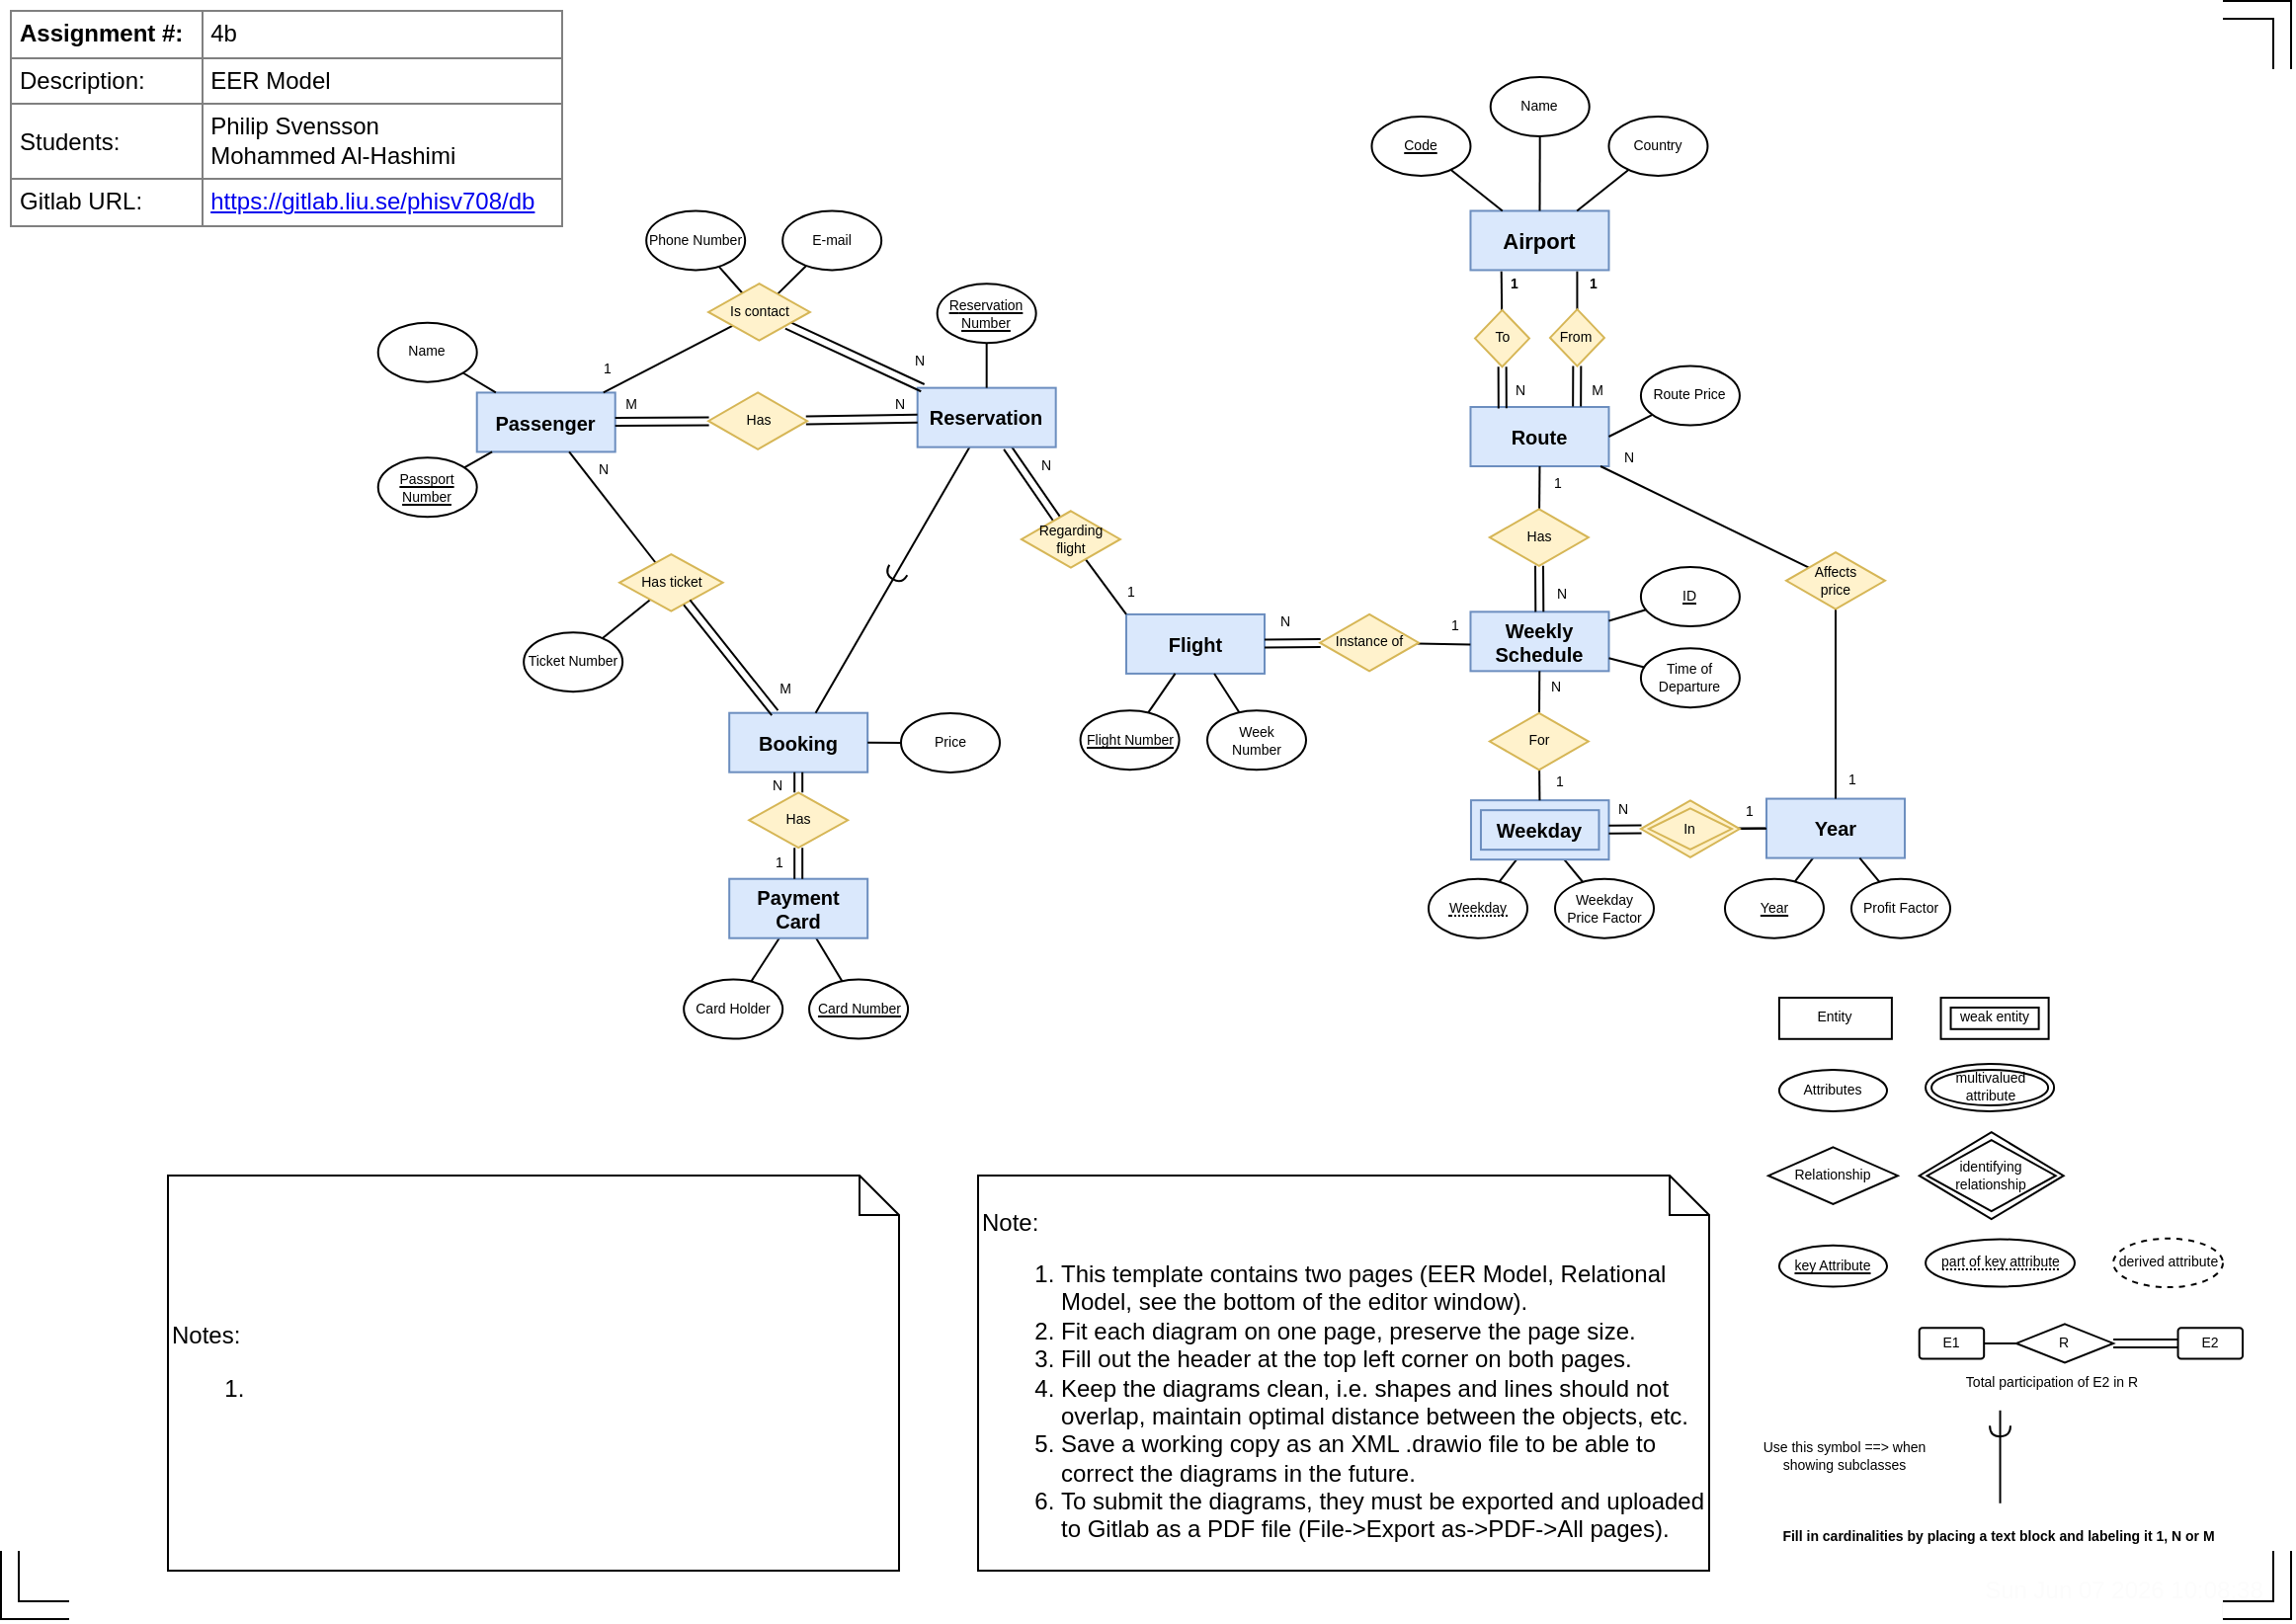 <mxfile version="21.2.9" type="device" pages="2">
  <diagram id="l3PhLfIEEx4KEpYzrtBJ" name="EER Model">
    <mxGraphModel dx="1434" dy="788" grid="1" gridSize="10" guides="1" tooltips="1" connect="1" arrows="1" fold="0" page="1" pageScale="1" pageWidth="1169" pageHeight="827" math="0" shadow="0">
      <root>
        <mxCell id="0" />
        <mxCell id="1" parent="0" />
        <UserObject label="%date{ddd mmm dd yyyy HH:MM:ss}%" placeholders="1" id="hCRLPxILE3BBqmNvxjHh-2">
          <mxCell style="text;html=1;align=center;verticalAlign=middle;whiteSpace=wrap;overflow=hidden;fontColor=#FCFCFC;movable=0;resizable=0;rotatable=0;deletable=0;editable=0;connectable=0;" parent="1" vertex="1">
            <mxGeometry x="1000" y="800" width="160" height="20" as="geometry" />
          </mxCell>
        </UserObject>
        <mxCell id="hCRLPxILE3BBqmNvxjHh-6" value="" style="shape=filledEdge;rounded=0;fixDash=1;endArrow=none;strokeWidth=10;fillColor=#ffffff;edgeStyle=orthogonalEdgeStyle;fontColor=#FCFCFC;" parent="1" edge="1">
          <mxGeometry width="60" height="40" relative="1" as="geometry">
            <mxPoint x="10" y="790" as="sourcePoint" />
            <mxPoint x="40" y="820" as="targetPoint" />
            <Array as="points">
              <mxPoint x="10" y="820" />
            </Array>
          </mxGeometry>
        </mxCell>
        <mxCell id="hCRLPxILE3BBqmNvxjHh-7" value="" style="shape=filledEdge;rounded=0;fixDash=1;endArrow=none;strokeWidth=10;fillColor=#ffffff;edgeStyle=orthogonalEdgeStyle;fontColor=#FCFCFC;" parent="1" edge="1">
          <mxGeometry width="60" height="40" relative="1" as="geometry">
            <mxPoint x="1130" y="10" as="sourcePoint" />
            <mxPoint x="1160" y="40" as="targetPoint" />
            <Array as="points">
              <mxPoint x="1160" y="10" />
            </Array>
          </mxGeometry>
        </mxCell>
        <mxCell id="hCRLPxILE3BBqmNvxjHh-8" value="" style="shape=filledEdge;rounded=0;fixDash=1;endArrow=none;strokeWidth=10;fillColor=#ffffff;edgeStyle=orthogonalEdgeStyle;fontColor=#FCFCFC;" parent="1" edge="1">
          <mxGeometry width="60" height="40" relative="1" as="geometry">
            <mxPoint x="1129.99" y="820" as="sourcePoint" />
            <mxPoint x="1159.99" y="790" as="targetPoint" />
            <Array as="points">
              <mxPoint x="1159.99" y="820" />
            </Array>
          </mxGeometry>
        </mxCell>
        <mxCell id="hCRLPxILE3BBqmNvxjHh-10" value="&lt;table style=&quot;width: 100% ; height: 100% ; border-collapse: collapse&quot; width=&quot;100%&quot; cellpadding=&quot;4&quot; border=&quot;1&quot;&gt;&lt;tbody&gt;&lt;tr&gt;&lt;th&gt;Assignment #:&lt;/th&gt;&lt;td&gt;4b&lt;/td&gt;&lt;/tr&gt;&lt;tr&gt;&lt;td&gt;Description:&lt;/td&gt;&lt;td&gt;EER Model&lt;/td&gt;&lt;/tr&gt;&lt;tr&gt;&lt;td&gt;Students:&lt;/td&gt;&lt;td&gt;Philip Svensson&lt;br&gt;Mohammed Al-Hashimi&lt;br&gt;&lt;/td&gt;&lt;/tr&gt;&lt;tr&gt;&lt;td&gt;Gitlab URL:&lt;/td&gt;&lt;td&gt;&lt;a href=&quot;https://gitlab.liu.se/alial32/db&quot;&gt;https://gitlab.liu.se/phisv708/db&lt;/a&gt;&lt;/td&gt;&lt;/tr&gt;&lt;/tbody&gt;&lt;/table&gt;" style="text;html=1;strokeColor=none;fillColor=none;overflow=fill;fontColor=#000000;" parent="1" vertex="1">
          <mxGeometry x="10" y="10" width="280" height="110" as="geometry" />
        </mxCell>
        <mxCell id="fbbdfI7BNAjC01HpYx0C-1" value="&lt;br&gt;Note:&lt;br&gt;&lt;ol&gt;&lt;li&gt;This template contains two pages (EER Model, Relational Model, see the bottom of the editor window).&lt;/li&gt;&lt;li&gt;Fit each diagram on one page, preserve the page size.&lt;br&gt;&lt;/li&gt;&lt;li&gt;Fill out the header at the top left corner on both pages.&lt;/li&gt;&lt;li&gt;&lt;span&gt;Keep the diagrams clean, i.e. shapes and lines should not overlap, maintain optimal distance between the objects, etc.&lt;/span&gt;&lt;br&gt;&lt;/li&gt;&lt;li&gt;Save a working copy as an XML .drawio file to be able to correct the diagrams in the future.&lt;/li&gt;&lt;li&gt;To submit the diagrams, they must be exported and uploaded to Gitlab as a PDF file (File-&amp;gt;Export as-&amp;gt;PDF-&amp;gt;All pages).&lt;/li&gt;&lt;/ol&gt;" style="shape=note;size=20;whiteSpace=wrap;html=1;strokeColor=#000000;fillColor=#ffffff;fontColor=#000000;align=left;" parent="1" vertex="1">
          <mxGeometry x="500" y="600" width="370" height="200" as="geometry" />
        </mxCell>
        <mxCell id="BH1sd3b4sbP9Z67Hy9HP-1" value="Notes:&lt;br&gt;&lt;ol&gt;&lt;li&gt;&lt;br&gt;&lt;/li&gt;&lt;/ol&gt;" style="shape=note;size=20;whiteSpace=wrap;html=1;strokeColor=#000000;fillColor=#ffffff;fontColor=#000000;align=left;" parent="1" vertex="1">
          <mxGeometry x="90" y="600" width="370" height="200" as="geometry" />
        </mxCell>
        <mxCell id="w0xwXOWwuQwDQIYsxM-U-19" value="c" style="group;fontSize=7;" parent="1" vertex="1" connectable="0">
          <mxGeometry x="870" y="510" width="270" height="293.5" as="geometry" />
        </mxCell>
        <mxCell id="w0xwXOWwuQwDQIYsxM-U-1" value="&lt;b style=&quot;font-size: 7px;&quot;&gt;Fill in cardinalities by placing a text block and labeling it 1, N or M&lt;/b&gt;" style="text;html=1;strokeColor=none;fillColor=none;align=center;verticalAlign=middle;whiteSpace=wrap;rounded=0;shadow=0;dashed=1;fontSize=7;" parent="w0xwXOWwuQwDQIYsxM-U-19" vertex="1">
          <mxGeometry x="32.73" y="260" width="227.27" height="26.11" as="geometry" />
        </mxCell>
        <mxCell id="w0xwXOWwuQwDQIYsxM-U-2" value="" style="shape=requiredInterface;html=1;verticalLabelPosition=bottom;shadow=0;fontSize=7;rotation=90;" parent="w0xwXOWwuQwDQIYsxM-U-19" vertex="1">
          <mxGeometry x="144.545" y="214.119" width="5.455" height="10.445" as="geometry" />
        </mxCell>
        <mxCell id="w0xwXOWwuQwDQIYsxM-U-3" value="" style="endArrow=none;html=1;strokeColor=#000000;fontSize=7;" parent="w0xwXOWwuQwDQIYsxM-U-19" edge="1">
          <mxGeometry width="50" height="50" relative="1" as="geometry">
            <mxPoint x="147.273" y="255.899" as="sourcePoint" />
            <mxPoint x="147.273" y="208.897" as="targetPoint" />
          </mxGeometry>
        </mxCell>
        <mxCell id="w0xwXOWwuQwDQIYsxM-U-4" value="&lt;font style=&quot;font-size: 7px;&quot;&gt;Use this symbol ==&amp;gt; when showing subclasses &lt;/font&gt;" style="text;html=1;strokeColor=none;fillColor=none;align=center;verticalAlign=middle;whiteSpace=wrap;rounded=0;shadow=0;fontSize=7;" parent="w0xwXOWwuQwDQIYsxM-U-19" vertex="1">
          <mxGeometry x="21.818" y="211.508" width="92.727" height="41.779" as="geometry" />
        </mxCell>
        <mxCell id="w0xwXOWwuQwDQIYsxM-U-5" value="Attributes" style="ellipse;whiteSpace=wrap;html=1;align=center;shadow=0;gradientColor=none;fontSize=7;" parent="w0xwXOWwuQwDQIYsxM-U-19" vertex="1">
          <mxGeometry x="35.455" y="36.557" width="54.545" height="20.89" as="geometry" />
        </mxCell>
        <mxCell id="w0xwXOWwuQwDQIYsxM-U-6" value="Relationship" style="shape=rhombus;perimeter=rhombusPerimeter;whiteSpace=wrap;html=1;align=center;shadow=0;gradientColor=none;fontSize=7;" parent="w0xwXOWwuQwDQIYsxM-U-19" vertex="1">
          <mxGeometry x="30" y="75.725" width="65.455" height="28.723" as="geometry" />
        </mxCell>
        <mxCell id="w0xwXOWwuQwDQIYsxM-U-7" value="weak entity" style="shape=ext;margin=3;double=1;whiteSpace=wrap;html=1;align=center;shadow=0;gradientColor=none;fontSize=7;" parent="w0xwXOWwuQwDQIYsxM-U-19" vertex="1">
          <mxGeometry x="117.273" width="54.545" height="20.89" as="geometry" />
        </mxCell>
        <mxCell id="w0xwXOWwuQwDQIYsxM-U-10" value="key Attribute" style="ellipse;whiteSpace=wrap;html=1;align=center;fontStyle=4;shadow=0;gradientColor=none;fontSize=7;" parent="w0xwXOWwuQwDQIYsxM-U-19" vertex="1">
          <mxGeometry x="35.455" y="125.338" width="54.545" height="20.89" as="geometry" />
        </mxCell>
        <mxCell id="w0xwXOWwuQwDQIYsxM-U-12" value="derived attribute" style="ellipse;whiteSpace=wrap;html=1;align=center;dashed=1;shadow=0;gradientColor=none;fontSize=7;" parent="w0xwXOWwuQwDQIYsxM-U-19" vertex="1">
          <mxGeometry x="204.55" y="121.9" width="55.45" height="24.66" as="geometry" />
        </mxCell>
        <mxCell id="w0xwXOWwuQwDQIYsxM-U-14" value="E2" style="rounded=1;arcSize=10;whiteSpace=wrap;html=1;align=center;shadow=0;gradientColor=none;fontSize=7;" parent="w0xwXOWwuQwDQIYsxM-U-19" vertex="1">
          <mxGeometry x="237.273" y="167.117" width="32.727" height="15.667" as="geometry" />
        </mxCell>
        <mxCell id="w0xwXOWwuQwDQIYsxM-U-15" value="R" style="shape=rhombus;perimeter=rhombusPerimeter;whiteSpace=wrap;html=1;align=center;shadow=0;gradientColor=none;fontSize=7;" parent="w0xwXOWwuQwDQIYsxM-U-19" vertex="1">
          <mxGeometry x="155.455" y="165.159" width="49.091" height="19.584" as="geometry" />
        </mxCell>
        <mxCell id="w0xwXOWwuQwDQIYsxM-U-9" value="" style="shape=link;html=1;rounded=0;entryX=0;entryY=0.5;entryDx=0;entryDy=0;exitX=1;exitY=0.5;exitDx=0;exitDy=0;fontSize=7;" parent="w0xwXOWwuQwDQIYsxM-U-19" source="w0xwXOWwuQwDQIYsxM-U-15" target="w0xwXOWwuQwDQIYsxM-U-14" edge="1">
          <mxGeometry relative="1" as="geometry">
            <mxPoint x="193.636" y="177.562" as="sourcePoint" />
            <mxPoint x="193.636" y="177.301" as="targetPoint" />
          </mxGeometry>
        </mxCell>
        <mxCell id="w0xwXOWwuQwDQIYsxM-U-16" value="E1" style="rounded=1;arcSize=10;whiteSpace=wrap;html=1;align=center;shadow=0;gradientColor=none;fontSize=7;" parent="w0xwXOWwuQwDQIYsxM-U-19" vertex="1">
          <mxGeometry x="106.364" y="167.117" width="32.727" height="15.667" as="geometry" />
        </mxCell>
        <mxCell id="w0xwXOWwuQwDQIYsxM-U-17" value="" style="endArrow=none;html=1;rounded=0;exitX=0;exitY=0.5;exitDx=0;exitDy=0;entryX=1;entryY=0.5;entryDx=0;entryDy=0;fontSize=7;" parent="w0xwXOWwuQwDQIYsxM-U-19" source="w0xwXOWwuQwDQIYsxM-U-15" target="w0xwXOWwuQwDQIYsxM-U-16" edge="1">
          <mxGeometry relative="1" as="geometry">
            <mxPoint x="-237.273" y="302.9" as="sourcePoint" />
            <mxPoint x="-150" y="302.9" as="targetPoint" />
          </mxGeometry>
        </mxCell>
        <mxCell id="w0xwXOWwuQwDQIYsxM-U-18" value="&lt;font style=&quot;font-size: 7px;&quot;&gt;Total participation of E2 in R&lt;/font&gt;" style="text;html=1;align=center;verticalAlign=middle;resizable=0;points=[];autosize=1;fontSize=7;" parent="w0xwXOWwuQwDQIYsxM-U-19" vertex="1">
          <mxGeometry x="122.729" y="190.0" width="100" height="10" as="geometry" />
        </mxCell>
        <mxCell id="w0xwXOWwuQwDQIYsxM-U-24" value="&lt;span style=&quot;border-bottom: 1px dotted&quot;&gt;part of key attribute&lt;/span&gt;" style="ellipse;whiteSpace=wrap;html=1;align=center;strokeColor=#000000;fillColor=#ffffff;fontSize=7;fontColor=#000000;" parent="w0xwXOWwuQwDQIYsxM-U-19" vertex="1">
          <mxGeometry x="109.55" y="122.23" width="75.45" height="24" as="geometry" />
        </mxCell>
        <mxCell id="w0xwXOWwuQwDQIYsxM-U-25" value="multivalued attribute" style="ellipse;shape=doubleEllipse;margin=3;whiteSpace=wrap;html=1;align=center;strokeColor=#000000;fillColor=#ffffff;fontSize=7;fontColor=#000000;" parent="w0xwXOWwuQwDQIYsxM-U-19" vertex="1">
          <mxGeometry x="109.55" y="33.45" width="65" height="24" as="geometry" />
        </mxCell>
        <mxCell id="w0xwXOWwuQwDQIYsxM-U-26" value="identifying relationship" style="shape=rhombus;double=1;perimeter=rhombusPerimeter;whiteSpace=wrap;html=1;align=center;strokeColor=#000000;fillColor=#ffffff;fontSize=7;fontColor=#000000;" parent="w0xwXOWwuQwDQIYsxM-U-19" vertex="1">
          <mxGeometry x="106.36" y="68.09" width="73" height="44" as="geometry" />
        </mxCell>
        <mxCell id="w0xwXOWwuQwDQIYsxM-U-27" value="Entity" style="whiteSpace=wrap;html=1;align=center;strokeColor=#000000;fillColor=#ffffff;fontSize=7;fontColor=#000000;" parent="w0xwXOWwuQwDQIYsxM-U-19" vertex="1">
          <mxGeometry x="35.45" width="57" height="20.89" as="geometry" />
        </mxCell>
        <mxCell id="6YndOh8D73mqKDZ_mxwR-6" value="Airport" style="align=center;strokeColor=#6c8ebf;fillColor=#dae8fc;fontSize=11;labelBackgroundColor=none;shadow=0;fillStyle=auto;fontStyle=1;whiteSpace=wrap;html=1;" parent="1" vertex="1">
          <mxGeometry x="749.24" y="111.73" width="70" height="30" as="geometry" />
        </mxCell>
        <mxCell id="6YndOh8D73mqKDZ_mxwR-11" value="" style="edgeStyle=none;shape=connector;rounded=0;orthogonalLoop=1;jettySize=auto;html=1;labelBackgroundColor=default;strokeColor=default;fontFamily=Helvetica;fontSize=10;fontColor=default;endArrow=none;endFill=0;" parent="1" source="6YndOh8D73mqKDZ_mxwR-10" target="6YndOh8D73mqKDZ_mxwR-6" edge="1">
          <mxGeometry relative="1" as="geometry" />
        </mxCell>
        <mxCell id="6YndOh8D73mqKDZ_mxwR-10" value="Name" style="ellipse;whiteSpace=wrap;html=1;align=center;strokeColor=#000000;fillColor=#ffffff;fontSize=7;" parent="1" vertex="1">
          <mxGeometry x="759.36" y="44" width="50" height="30" as="geometry" />
        </mxCell>
        <mxCell id="6YndOh8D73mqKDZ_mxwR-12" value="Country" style="ellipse;whiteSpace=wrap;html=1;align=center;strokeColor=#000000;fillColor=#ffffff;fontSize=7;" parent="1" vertex="1">
          <mxGeometry x="819.24" y="64" width="50" height="30" as="geometry" />
        </mxCell>
        <mxCell id="6YndOh8D73mqKDZ_mxwR-15" value="Route" style="align=center;strokeColor=#6c8ebf;fillColor=#dae8fc;fontSize=10;labelBackgroundColor=none;shadow=0;fillStyle=auto;fontStyle=1;whiteSpace=wrap;html=1;" parent="1" vertex="1">
          <mxGeometry x="749.24" y="211.0" width="70" height="30" as="geometry" />
        </mxCell>
        <mxCell id="6YndOh8D73mqKDZ_mxwR-42" value="" style="edgeStyle=none;shape=link;rounded=0;orthogonalLoop=1;jettySize=auto;html=1;labelBackgroundColor=default;strokeColor=default;fontFamily=Helvetica;fontSize=7;fontColor=default;endArrow=none;endFill=0;entryX=0.231;entryY=0.023;entryDx=0;entryDy=0;entryPerimeter=0;" parent="1" source="6YndOh8D73mqKDZ_mxwR-41" target="6YndOh8D73mqKDZ_mxwR-15" edge="1">
          <mxGeometry relative="1" as="geometry" />
        </mxCell>
        <mxCell id="6YndOh8D73mqKDZ_mxwR-43" value="" style="edgeStyle=none;shape=connector;rounded=0;orthogonalLoop=1;jettySize=auto;html=1;labelBackgroundColor=default;strokeColor=default;fontFamily=Helvetica;fontSize=7;fontColor=default;endArrow=none;endFill=0;entryX=0.223;entryY=1.02;entryDx=0;entryDy=0;entryPerimeter=0;" parent="1" source="6YndOh8D73mqKDZ_mxwR-41" target="6YndOh8D73mqKDZ_mxwR-6" edge="1">
          <mxGeometry relative="1" as="geometry" />
        </mxCell>
        <mxCell id="6YndOh8D73mqKDZ_mxwR-41" value="To" style="shape=rhombus;perimeter=rhombusPerimeter;whiteSpace=wrap;html=1;align=center;shadow=0;fontSize=7;fillColor=#fff2cc;strokeColor=#d6b656;" parent="1" vertex="1">
          <mxGeometry x="751.51" y="161.93" width="27.49" height="28.72" as="geometry" />
        </mxCell>
        <mxCell id="6YndOh8D73mqKDZ_mxwR-46" value="&lt;span style=&quot;font-weight: normal; font-size: 7px;&quot;&gt;N&lt;/span&gt;" style="text;strokeColor=none;fillColor=none;html=1;fontSize=7;fontStyle=1;verticalAlign=middle;align=center;fontFamily=Helvetica;fontColor=default;" parent="1" vertex="1">
          <mxGeometry x="770.04" y="198.44" width="7.96" height="8.64" as="geometry" />
        </mxCell>
        <mxCell id="6YndOh8D73mqKDZ_mxwR-50" value="" style="edgeStyle=none;shape=connector;rounded=0;orthogonalLoop=1;jettySize=auto;html=1;labelBackgroundColor=default;strokeColor=default;fontFamily=Helvetica;fontSize=7;fontColor=default;endArrow=none;endFill=0;" parent="1" source="6YndOh8D73mqKDZ_mxwR-12" target="6YndOh8D73mqKDZ_mxwR-6" edge="1">
          <mxGeometry relative="1" as="geometry">
            <mxPoint x="599.24" y="49" as="sourcePoint" />
            <mxPoint x="579.24" y="129" as="targetPoint" />
          </mxGeometry>
        </mxCell>
        <mxCell id="6YndOh8D73mqKDZ_mxwR-59" value="1" style="text;strokeColor=none;fillColor=none;html=1;fontSize=7;fontStyle=1;verticalAlign=middle;align=center;fontFamily=Helvetica;fontColor=default;" parent="1" vertex="1">
          <mxGeometry x="758.96" y="137.72" width="25" height="22.64" as="geometry" />
        </mxCell>
        <mxCell id="6YndOh8D73mqKDZ_mxwR-60" value="Booking" style="align=center;strokeColor=#6c8ebf;fillColor=#dae8fc;fontSize=10;labelBackgroundColor=none;shadow=0;fillStyle=auto;fontStyle=1;whiteSpace=wrap;html=1;" parent="1" vertex="1">
          <mxGeometry x="374.09" y="365.85" width="70" height="30" as="geometry" />
        </mxCell>
        <mxCell id="6YndOh8D73mqKDZ_mxwR-94" value="" style="edgeStyle=none;shape=link;rounded=0;orthogonalLoop=1;jettySize=auto;html=1;labelBackgroundColor=default;strokeColor=default;fontFamily=Helvetica;fontSize=7;fontColor=default;endArrow=none;endFill=0;" parent="1" source="6YndOh8D73mqKDZ_mxwR-61" target="6YndOh8D73mqKDZ_mxwR-92" edge="1">
          <mxGeometry relative="1" as="geometry" />
        </mxCell>
        <mxCell id="Zno4iptjPScqtW-oI-4n-2" value="" style="rounded=0;orthogonalLoop=1;jettySize=auto;html=1;endArrow=none;endFill=0;" parent="1" source="6YndOh8D73mqKDZ_mxwR-61" target="6YndOh8D73mqKDZ_mxwR-60" edge="1">
          <mxGeometry relative="1" as="geometry" />
        </mxCell>
        <mxCell id="6YndOh8D73mqKDZ_mxwR-61" value="Reservation" style="align=center;strokeColor=#6c8ebf;fillColor=#dae8fc;fontSize=10;labelBackgroundColor=none;shadow=0;fillStyle=auto;fontStyle=1;whiteSpace=wrap;html=1;" parent="1" vertex="1">
          <mxGeometry x="469.34" y="201.32" width="70" height="30" as="geometry" />
        </mxCell>
        <mxCell id="6YndOh8D73mqKDZ_mxwR-66" value="Weekly Schedule" style="align=center;strokeColor=#6c8ebf;fillColor=#dae8fc;fontSize=10;labelBackgroundColor=none;shadow=0;fillStyle=auto;fontStyle=1;whiteSpace=wrap;html=1;" parent="1" vertex="1">
          <mxGeometry x="749.24" y="314.68" width="70" height="30" as="geometry" />
        </mxCell>
        <mxCell id="6YndOh8D73mqKDZ_mxwR-68" value="" style="edgeStyle=none;shape=link;rounded=0;orthogonalLoop=1;jettySize=auto;html=1;labelBackgroundColor=default;strokeColor=default;fontFamily=Helvetica;fontSize=7;fontColor=default;endArrow=none;endFill=0;" parent="1" source="6YndOh8D73mqKDZ_mxwR-67" target="6YndOh8D73mqKDZ_mxwR-66" edge="1">
          <mxGeometry relative="1" as="geometry" />
        </mxCell>
        <mxCell id="6YndOh8D73mqKDZ_mxwR-69" value="" style="edgeStyle=none;shape=connector;rounded=0;orthogonalLoop=1;jettySize=auto;html=1;labelBackgroundColor=default;strokeColor=default;fontFamily=Helvetica;fontSize=7;fontColor=default;endArrow=none;endFill=0;entryX=0.5;entryY=1;entryDx=0;entryDy=0;" parent="1" source="6YndOh8D73mqKDZ_mxwR-67" target="6YndOh8D73mqKDZ_mxwR-15" edge="1">
          <mxGeometry relative="1" as="geometry" />
        </mxCell>
        <mxCell id="6YndOh8D73mqKDZ_mxwR-67" value="Has" style="shape=rhombus;perimeter=rhombusPerimeter;whiteSpace=wrap;html=1;align=center;shadow=0;fontSize=7;fillColor=#fff2cc;strokeColor=#d6b656;" parent="1" vertex="1">
          <mxGeometry x="758.92" y="262.675" width="50" height="28.723" as="geometry" />
        </mxCell>
        <mxCell id="6YndOh8D73mqKDZ_mxwR-75" value="" style="edgeStyle=none;shape=connector;rounded=0;orthogonalLoop=1;jettySize=auto;html=1;labelBackgroundColor=default;strokeColor=default;fontFamily=Helvetica;fontSize=7;fontColor=default;endArrow=none;endFill=0;" parent="1" source="6YndOh8D73mqKDZ_mxwR-72" target="AWn3woIT9S4quaAHqm3O-38" edge="1">
          <mxGeometry relative="1" as="geometry" />
        </mxCell>
        <mxCell id="6YndOh8D73mqKDZ_mxwR-72" value="&lt;u&gt;Year&lt;/u&gt;" style="ellipse;whiteSpace=wrap;html=1;align=center;strokeColor=#000000;fillColor=#ffffff;fontSize=7;" parent="1" vertex="1">
          <mxGeometry x="878.0" y="449.85" width="50" height="30" as="geometry" />
        </mxCell>
        <mxCell id="6YndOh8D73mqKDZ_mxwR-74" value="" style="edgeStyle=none;shape=connector;rounded=0;orthogonalLoop=1;jettySize=auto;html=1;labelBackgroundColor=default;strokeColor=default;fontFamily=Helvetica;fontSize=7;fontColor=default;endArrow=none;endFill=0;" parent="1" source="90X4HFMlRFY5UPveN02o-1" target="AWn3woIT9S4quaAHqm3O-36" edge="1">
          <mxGeometry relative="1" as="geometry">
            <mxPoint x="764.451" y="451.235" as="sourcePoint" />
          </mxGeometry>
        </mxCell>
        <mxCell id="6YndOh8D73mqKDZ_mxwR-76" value="Time of Departure" style="ellipse;whiteSpace=wrap;html=1;align=center;strokeColor=#000000;fillColor=#ffffff;fontSize=7;" parent="1" vertex="1">
          <mxGeometry x="835.46" y="333.12" width="50" height="30" as="geometry" />
        </mxCell>
        <mxCell id="6YndOh8D73mqKDZ_mxwR-77" value="" style="edgeStyle=none;shape=connector;rounded=0;orthogonalLoop=1;jettySize=auto;html=1;labelBackgroundColor=default;strokeColor=default;fontFamily=Helvetica;fontSize=7;fontColor=default;endArrow=none;endFill=0;" parent="1" source="6YndOh8D73mqKDZ_mxwR-76" target="6YndOh8D73mqKDZ_mxwR-66" edge="1">
          <mxGeometry relative="1" as="geometry" />
        </mxCell>
        <mxCell id="e-1JwnE7ZOLf_Y56nIoI-22" value="Flight" style="align=center;strokeColor=#6c8ebf;fillColor=#dae8fc;fontSize=10;labelBackgroundColor=none;shadow=0;fillStyle=auto;fontStyle=1;whiteSpace=wrap;html=1;" parent="1" vertex="1">
          <mxGeometry x="575" y="315.96" width="70" height="30" as="geometry" />
        </mxCell>
        <mxCell id="6YndOh8D73mqKDZ_mxwR-85" value="" style="edgeStyle=none;shape=connector;rounded=0;orthogonalLoop=1;jettySize=auto;html=1;labelBackgroundColor=default;strokeColor=default;fontFamily=Helvetica;fontSize=7;fontColor=default;endArrow=none;endFill=0;entryX=-0.001;entryY=0.553;entryDx=0;entryDy=0;entryPerimeter=0;" parent="1" source="e-1JwnE7ZOLf_Y56nIoI-24" target="6YndOh8D73mqKDZ_mxwR-66" edge="1">
          <mxGeometry relative="1" as="geometry">
            <mxPoint x="719.465" y="330.837" as="sourcePoint" />
          </mxGeometry>
        </mxCell>
        <mxCell id="e-1JwnE7ZOLf_Y56nIoI-24" value="Instance of" style="shape=rhombus;perimeter=rhombusPerimeter;whiteSpace=wrap;html=1;align=center;shadow=0;fontSize=7;fillColor=#fff2cc;strokeColor=#d6b656;" parent="1" vertex="1">
          <mxGeometry x="673.04" y="315.955" width="50" height="28.723" as="geometry" />
        </mxCell>
        <mxCell id="6YndOh8D73mqKDZ_mxwR-87" value="&lt;span style=&quot;font-weight: normal; font-size: 7px;&quot;&gt;N&lt;/span&gt;" style="text;strokeColor=none;fillColor=none;html=1;fontSize=7;fontStyle=1;verticalAlign=middle;align=center;fontFamily=Helvetica;fontColor=default;" parent="1" vertex="1">
          <mxGeometry x="642" y="308.57" width="25" height="22.64" as="geometry" />
        </mxCell>
        <mxCell id="6YndOh8D73mqKDZ_mxwR-88" value="&lt;span style=&quot;font-weight: normal; font-size: 7px;&quot;&gt;1&lt;/span&gt;" style="text;strokeColor=none;fillColor=none;html=1;fontSize=7;fontStyle=1;verticalAlign=middle;align=center;fontFamily=Helvetica;fontColor=default;" parent="1" vertex="1">
          <mxGeometry x="728.51" y="310.48" width="25" height="22.64" as="geometry" />
        </mxCell>
        <mxCell id="6YndOh8D73mqKDZ_mxwR-90" value="" style="edgeStyle=none;shape=connector;rounded=0;orthogonalLoop=1;jettySize=auto;html=1;labelBackgroundColor=default;strokeColor=default;fontFamily=Helvetica;fontSize=7;fontColor=default;endArrow=none;endFill=0;" parent="1" source="6YndOh8D73mqKDZ_mxwR-89" target="e-1JwnE7ZOLf_Y56nIoI-22" edge="1">
          <mxGeometry relative="1" as="geometry" />
        </mxCell>
        <mxCell id="6YndOh8D73mqKDZ_mxwR-89" value="Week&lt;br&gt;Number" style="ellipse;whiteSpace=wrap;html=1;align=center;strokeColor=#000000;fillColor=#ffffff;fontSize=7;" parent="1" vertex="1">
          <mxGeometry x="616.005" y="364.657" width="50" height="30" as="geometry" />
        </mxCell>
        <mxCell id="6YndOh8D73mqKDZ_mxwR-106" value="" style="edgeStyle=none;shape=connector;rounded=0;orthogonalLoop=1;jettySize=auto;html=1;labelBackgroundColor=default;strokeColor=default;fontFamily=Helvetica;fontSize=7;fontColor=default;endArrow=none;endFill=0;entryX=0;entryY=0;entryDx=0;entryDy=0;" parent="1" source="6YndOh8D73mqKDZ_mxwR-92" target="e-1JwnE7ZOLf_Y56nIoI-22" edge="1">
          <mxGeometry relative="1" as="geometry" />
        </mxCell>
        <mxCell id="6YndOh8D73mqKDZ_mxwR-92" value="&lt;div&gt;Regarding&lt;/div&gt;&lt;div&gt;flight&lt;/div&gt;" style="shape=rhombus;perimeter=rhombusPerimeter;whiteSpace=wrap;html=1;align=center;shadow=0;fontSize=7;fillColor=#fff2cc;strokeColor=#d6b656;" parent="1" vertex="1">
          <mxGeometry x="521.95" y="263.635" width="50" height="28.723" as="geometry" />
        </mxCell>
        <mxCell id="6YndOh8D73mqKDZ_mxwR-95" value="&lt;span style=&quot;font-weight: normal; font-size: 7px;&quot;&gt;N&lt;/span&gt;" style="text;strokeColor=none;fillColor=none;html=1;fontSize=7;fontStyle=1;verticalAlign=middle;align=center;fontFamily=Helvetica;fontColor=default;" parent="1" vertex="1">
          <mxGeometry x="521.95" y="229.23" width="25" height="22.64" as="geometry" />
        </mxCell>
        <mxCell id="6YndOh8D73mqKDZ_mxwR-96" value="&lt;span style=&quot;font-weight: normal; font-size: 7px;&quot;&gt;1&lt;/span&gt;" style="text;strokeColor=none;fillColor=none;html=1;fontSize=7;fontStyle=1;verticalAlign=middle;align=center;fontFamily=Helvetica;fontColor=default;" parent="1" vertex="1">
          <mxGeometry x="564.29" y="293.32" width="25" height="22.64" as="geometry" />
        </mxCell>
        <mxCell id="6YndOh8D73mqKDZ_mxwR-101" value="Passenger" style="align=center;strokeColor=#6c8ebf;fillColor=#dae8fc;fontSize=10;labelBackgroundColor=none;shadow=0;fillStyle=auto;fontStyle=1;whiteSpace=wrap;html=1;" parent="1" vertex="1">
          <mxGeometry x="246.36" y="203.72" width="70" height="30" as="geometry" />
        </mxCell>
        <mxCell id="6YndOh8D73mqKDZ_mxwR-103" value="" style="edgeStyle=none;shape=link;rounded=0;orthogonalLoop=1;jettySize=auto;html=1;labelBackgroundColor=default;strokeColor=default;fontFamily=Helvetica;fontSize=7;fontColor=default;endArrow=none;endFill=0;" parent="1" source="6YndOh8D73mqKDZ_mxwR-102" target="6YndOh8D73mqKDZ_mxwR-61" edge="1">
          <mxGeometry relative="1" as="geometry">
            <mxPoint x="469.48" y="213.46" as="targetPoint" />
            <mxPoint x="418.06" y="213.367" as="sourcePoint" />
          </mxGeometry>
        </mxCell>
        <mxCell id="e-1JwnE7ZOLf_Y56nIoI-81" style="edgeStyle=none;shape=link;rounded=0;orthogonalLoop=1;jettySize=auto;html=1;labelBackgroundColor=default;strokeColor=default;fontFamily=Helvetica;fontSize=11;fontColor=default;endArrow=none;endFill=0;" parent="1" source="6YndOh8D73mqKDZ_mxwR-102" target="6YndOh8D73mqKDZ_mxwR-101" edge="1">
          <mxGeometry relative="1" as="geometry">
            <mxPoint x="356.142" y="214.718" as="sourcePoint" />
            <mxPoint x="316.36" y="214.719" as="targetPoint" />
          </mxGeometry>
        </mxCell>
        <mxCell id="6YndOh8D73mqKDZ_mxwR-102" value="Has" style="shape=rhombus;perimeter=rhombusPerimeter;whiteSpace=wrap;html=1;align=center;shadow=0;fontSize=7;fillColor=#fff2cc;strokeColor=#d6b656;" parent="1" vertex="1">
          <mxGeometry x="363.55" y="203.715" width="50" height="28.723" as="geometry" />
        </mxCell>
        <mxCell id="6YndOh8D73mqKDZ_mxwR-107" value="&lt;span style=&quot;font-weight: normal; font-size: 7px;&quot;&gt;1&lt;/span&gt;" style="text;strokeColor=none;fillColor=none;html=1;fontSize=7;fontStyle=1;verticalAlign=middle;align=center;fontFamily=Helvetica;fontColor=default;" parent="1" vertex="1">
          <mxGeometry x="780.96" y="239.0" width="25" height="22.64" as="geometry" />
        </mxCell>
        <mxCell id="6YndOh8D73mqKDZ_mxwR-108" value="&lt;span style=&quot;font-weight: normal; font-size: 7px;&quot;&gt;N&lt;/span&gt;" style="text;strokeColor=none;fillColor=none;html=1;fontSize=7;fontStyle=1;verticalAlign=middle;align=center;fontFamily=Helvetica;fontColor=default;" parent="1" vertex="1">
          <mxGeometry x="791.96" y="301.4" width="7.04" height="9.28" as="geometry" />
        </mxCell>
        <mxCell id="6YndOh8D73mqKDZ_mxwR-111" value="" style="edgeStyle=none;shape=connector;rounded=0;orthogonalLoop=1;jettySize=auto;html=1;labelBackgroundColor=default;strokeColor=default;fontFamily=Helvetica;fontSize=7;fontColor=default;endArrow=none;endFill=0;" parent="1" source="6YndOh8D73mqKDZ_mxwR-110" target="6YndOh8D73mqKDZ_mxwR-101" edge="1">
          <mxGeometry relative="1" as="geometry" />
        </mxCell>
        <mxCell id="6YndOh8D73mqKDZ_mxwR-110" value="Name" style="ellipse;whiteSpace=wrap;html=1;align=center;strokeColor=#000000;fillColor=#ffffff;fontSize=7;" parent="1" vertex="1">
          <mxGeometry x="196.36" y="168.32" width="50" height="30" as="geometry" />
        </mxCell>
        <mxCell id="6YndOh8D73mqKDZ_mxwR-114" value="" style="edgeStyle=none;shape=connector;rounded=0;orthogonalLoop=1;jettySize=auto;html=1;labelBackgroundColor=default;strokeColor=default;fontFamily=Helvetica;fontSize=7;fontColor=default;endArrow=none;endFill=0;entryX=1;entryY=0.5;entryDx=0;entryDy=0;" parent="1" source="6YndOh8D73mqKDZ_mxwR-113" target="6YndOh8D73mqKDZ_mxwR-15" edge="1">
          <mxGeometry relative="1" as="geometry" />
        </mxCell>
        <mxCell id="6YndOh8D73mqKDZ_mxwR-113" value="Route Price" style="ellipse;whiteSpace=wrap;html=1;align=center;strokeColor=#000000;fillColor=#ffffff;fontSize=7;" parent="1" vertex="1">
          <mxGeometry x="835.46" y="190.31" width="50" height="30" as="geometry" />
        </mxCell>
        <mxCell id="6YndOh8D73mqKDZ_mxwR-117" value="" style="edgeStyle=none;shape=connector;rounded=0;orthogonalLoop=1;jettySize=auto;html=1;labelBackgroundColor=default;strokeColor=default;fontFamily=Helvetica;fontSize=7;fontColor=default;endArrow=none;endFill=0;" parent="1" source="6YndOh8D73mqKDZ_mxwR-116" target="AWn3woIT9S4quaAHqm3O-36" edge="1">
          <mxGeometry relative="1" as="geometry" />
        </mxCell>
        <mxCell id="6YndOh8D73mqKDZ_mxwR-116" value="Weekday&lt;br&gt;Price Factor" style="ellipse;whiteSpace=wrap;html=1;align=center;strokeColor=#000000;fillColor=#ffffff;fontSize=7;" parent="1" vertex="1">
          <mxGeometry x="792.0" y="449.85" width="50" height="30" as="geometry" />
        </mxCell>
        <mxCell id="e-1JwnE7ZOLf_Y56nIoI-30" style="edgeStyle=none;shape=connector;rounded=0;orthogonalLoop=1;jettySize=auto;html=1;labelBackgroundColor=default;strokeColor=default;fontFamily=Helvetica;fontSize=7;fontColor=default;endArrow=none;endFill=0;" parent="1" source="e-1JwnE7ZOLf_Y56nIoI-29" target="e-1JwnE7ZOLf_Y56nIoI-22" edge="1">
          <mxGeometry relative="1" as="geometry">
            <mxPoint x="565" y="404" as="targetPoint" />
          </mxGeometry>
        </mxCell>
        <mxCell id="e-1JwnE7ZOLf_Y56nIoI-29" value="&lt;u style=&quot;font-size: 7px;&quot;&gt;Flight Number&lt;/u&gt;" style="ellipse;whiteSpace=wrap;html=1;align=center;strokeColor=#000000;fillColor=#ffffff;fontSize=7;" parent="1" vertex="1">
          <mxGeometry x="551.79" y="364.58" width="50" height="30" as="geometry" />
        </mxCell>
        <mxCell id="6YndOh8D73mqKDZ_mxwR-135" value="&lt;span style=&quot;font-weight: normal; font-size: 7px;&quot;&gt;N&lt;/span&gt;" style="text;strokeColor=none;fillColor=none;html=1;fontSize=7;fontStyle=1;verticalAlign=middle;align=center;fontFamily=Helvetica;fontColor=default;" parent="1" vertex="1">
          <mxGeometry x="447.53" y="198.32" width="25" height="22.64" as="geometry" />
        </mxCell>
        <mxCell id="e-1JwnE7ZOLf_Y56nIoI-35" style="edgeStyle=none;shape=connector;rounded=0;orthogonalLoop=1;jettySize=auto;html=1;labelBackgroundColor=default;strokeColor=default;fontFamily=Helvetica;fontSize=7;fontColor=default;endArrow=none;endFill=0;" parent="1" source="e-1JwnE7ZOLf_Y56nIoI-34" target="6YndOh8D73mqKDZ_mxwR-6" edge="1">
          <mxGeometry relative="1" as="geometry" />
        </mxCell>
        <mxCell id="e-1JwnE7ZOLf_Y56nIoI-34" value="&lt;u style=&quot;font-size: 7px;&quot;&gt;Code&lt;/u&gt;" style="ellipse;whiteSpace=wrap;html=1;align=center;strokeColor=#000000;fillColor=#ffffff;fontSize=7;" parent="1" vertex="1">
          <mxGeometry x="699.24" y="64.0" width="50" height="30" as="geometry" />
        </mxCell>
        <mxCell id="e-1JwnE7ZOLf_Y56nIoI-37" style="edgeStyle=none;shape=connector;rounded=0;orthogonalLoop=1;jettySize=auto;html=1;labelBackgroundColor=default;strokeColor=default;fontFamily=Helvetica;fontSize=7;fontColor=default;endArrow=none;endFill=0;" parent="1" source="e-1JwnE7ZOLf_Y56nIoI-36" target="6YndOh8D73mqKDZ_mxwR-101" edge="1">
          <mxGeometry relative="1" as="geometry" />
        </mxCell>
        <mxCell id="e-1JwnE7ZOLf_Y56nIoI-36" value="&lt;u style=&quot;font-size: 7px;&quot;&gt;Passport Number&lt;/u&gt;" style="ellipse;whiteSpace=wrap;html=1;align=center;strokeColor=#000000;fillColor=#ffffff;fontSize=7;" parent="1" vertex="1">
          <mxGeometry x="196.36" y="236.68" width="50" height="30" as="geometry" />
        </mxCell>
        <mxCell id="e-1JwnE7ZOLf_Y56nIoI-40" style="edgeStyle=none;shape=connector;rounded=0;orthogonalLoop=1;jettySize=auto;html=1;labelBackgroundColor=default;strokeColor=default;fontFamily=Helvetica;fontSize=7;fontColor=default;endArrow=none;endFill=0;" parent="1" source="e-1JwnE7ZOLf_Y56nIoI-38" target="6YndOh8D73mqKDZ_mxwR-61" edge="1">
          <mxGeometry relative="1" as="geometry" />
        </mxCell>
        <mxCell id="e-1JwnE7ZOLf_Y56nIoI-38" value="&lt;u style=&quot;font-size: 7px;&quot;&gt;R&lt;span style=&quot;white-space: pre; font-size: 7px;&quot;&gt;eservation&lt;br style=&quot;font-size: 7px;&quot;&gt;Number&lt;/span&gt;&lt;/u&gt;" style="ellipse;whiteSpace=wrap;html=1;align=center;strokeColor=#000000;fillColor=#ffffff;fontSize=7;" parent="1" vertex="1">
          <mxGeometry x="479.34" y="148.6" width="50" height="30" as="geometry" />
        </mxCell>
        <mxCell id="e-1JwnE7ZOLf_Y56nIoI-46" style="edgeStyle=none;shape=connector;rounded=0;orthogonalLoop=1;jettySize=auto;html=1;labelBackgroundColor=default;strokeColor=default;fontFamily=Helvetica;fontSize=7;fontColor=default;endArrow=none;endFill=0;" parent="1" source="e-1JwnE7ZOLf_Y56nIoI-45" target="6YndOh8D73mqKDZ_mxwR-66" edge="1">
          <mxGeometry relative="1" as="geometry" />
        </mxCell>
        <mxCell id="e-1JwnE7ZOLf_Y56nIoI-45" value="&lt;u style=&quot;font-size: 7px;&quot;&gt;ID&lt;/u&gt;" style="ellipse;whiteSpace=wrap;html=1;align=center;strokeColor=#000000;fillColor=#ffffff;fontSize=7;" parent="1" vertex="1">
          <mxGeometry x="835.46" y="292.04" width="50" height="30" as="geometry" />
        </mxCell>
        <mxCell id="6YndOh8D73mqKDZ_mxwR-179" value="" style="edgeStyle=none;shape=connector;rounded=0;orthogonalLoop=1;jettySize=auto;html=1;labelBackgroundColor=default;strokeColor=default;fontFamily=Helvetica;fontSize=7;fontColor=default;endArrow=none;endFill=0;" parent="1" source="6YndOh8D73mqKDZ_mxwR-176" edge="1">
          <mxGeometry relative="1" as="geometry" />
        </mxCell>
        <mxCell id="e-1JwnE7ZOLf_Y56nIoI-68" style="edgeStyle=none;shape=connector;rounded=0;orthogonalLoop=1;jettySize=auto;html=1;labelBackgroundColor=default;strokeColor=default;fontFamily=Helvetica;fontSize=11;fontColor=default;endArrow=none;endFill=0;" parent="1" source="6YndOh8D73mqKDZ_mxwR-176" target="6YndOh8D73mqKDZ_mxwR-189" edge="1">
          <mxGeometry relative="1" as="geometry" />
        </mxCell>
        <mxCell id="6YndOh8D73mqKDZ_mxwR-176" value="&lt;u&gt;Card Number&lt;/u&gt;" style="ellipse;whiteSpace=wrap;html=1;align=center;strokeColor=#000000;fillColor=#ffffff;fontSize=7;" parent="1" vertex="1">
          <mxGeometry x="414.54" y="500.81" width="50" height="30" as="geometry" />
        </mxCell>
        <mxCell id="e-1JwnE7ZOLf_Y56nIoI-67" style="edgeStyle=none;shape=connector;rounded=0;orthogonalLoop=1;jettySize=auto;html=1;labelBackgroundColor=default;strokeColor=default;fontFamily=Helvetica;fontSize=11;fontColor=default;endArrow=none;endFill=0;" parent="1" source="6YndOh8D73mqKDZ_mxwR-182" target="6YndOh8D73mqKDZ_mxwR-189" edge="1">
          <mxGeometry relative="1" as="geometry" />
        </mxCell>
        <mxCell id="6YndOh8D73mqKDZ_mxwR-182" value="Card Holder" style="ellipse;whiteSpace=wrap;html=1;align=center;strokeColor=#000000;fillColor=#ffffff;fontSize=7;" parent="1" vertex="1">
          <mxGeometry x="351.09" y="500.81" width="50" height="30" as="geometry" />
        </mxCell>
        <mxCell id="6YndOh8D73mqKDZ_mxwR-189" value="&lt;div&gt;Payment&lt;/div&gt;&lt;div&gt;Card&lt;/div&gt;" style="align=center;strokeColor=#6c8ebf;fillColor=#dae8fc;fontSize=10;labelBackgroundColor=none;shadow=0;fillStyle=auto;fontStyle=1;whiteSpace=wrap;html=1;" parent="1" vertex="1">
          <mxGeometry x="374.09" y="449.85" width="70" height="30" as="geometry" />
        </mxCell>
        <mxCell id="e-1JwnE7ZOLf_Y56nIoI-76" style="edgeStyle=none;shape=connector;rounded=0;orthogonalLoop=1;jettySize=auto;html=1;labelBackgroundColor=default;strokeColor=default;fontFamily=Helvetica;fontSize=11;fontColor=default;endArrow=none;endFill=0;" parent="1" source="6YndOh8D73mqKDZ_mxwR-190" target="AWn3woIT9S4quaAHqm3O-8" edge="1">
          <mxGeometry relative="1" as="geometry" />
        </mxCell>
        <mxCell id="6YndOh8D73mqKDZ_mxwR-190" value="E-mail" style="ellipse;whiteSpace=wrap;html=1;align=center;strokeColor=#000000;fillColor=#ffffff;fontSize=7;" parent="1" vertex="1">
          <mxGeometry x="401.09" y="111.73" width="50" height="30" as="geometry" />
        </mxCell>
        <mxCell id="e-1JwnE7ZOLf_Y56nIoI-77" style="edgeStyle=none;shape=connector;rounded=0;orthogonalLoop=1;jettySize=auto;html=1;labelBackgroundColor=default;strokeColor=default;fontFamily=Helvetica;fontSize=11;fontColor=default;endArrow=none;endFill=0;" parent="1" source="6YndOh8D73mqKDZ_mxwR-191" target="AWn3woIT9S4quaAHqm3O-8" edge="1">
          <mxGeometry relative="1" as="geometry" />
        </mxCell>
        <mxCell id="6YndOh8D73mqKDZ_mxwR-191" value="Phone Number" style="ellipse;whiteSpace=wrap;html=1;align=center;strokeColor=#000000;fillColor=#ffffff;fontSize=7;" parent="1" vertex="1">
          <mxGeometry x="332.09" y="111.73" width="50" height="30" as="geometry" />
        </mxCell>
        <mxCell id="6YndOh8D73mqKDZ_mxwR-196" value="" style="edgeStyle=none;shape=link;rounded=0;orthogonalLoop=1;jettySize=auto;html=1;labelBackgroundColor=default;strokeColor=default;fontFamily=Helvetica;fontSize=11;fontColor=default;endArrow=none;endFill=0;" parent="1" source="6YndOh8D73mqKDZ_mxwR-195" target="6YndOh8D73mqKDZ_mxwR-60" edge="1">
          <mxGeometry relative="1" as="geometry" />
        </mxCell>
        <mxCell id="6YndOh8D73mqKDZ_mxwR-197" value="" style="edgeStyle=none;shape=link;rounded=0;orthogonalLoop=1;jettySize=auto;html=1;labelBackgroundColor=default;strokeColor=default;fontFamily=Helvetica;fontSize=11;fontColor=default;endArrow=none;endFill=0;" parent="1" source="6YndOh8D73mqKDZ_mxwR-195" target="6YndOh8D73mqKDZ_mxwR-189" edge="1">
          <mxGeometry relative="1" as="geometry" />
        </mxCell>
        <mxCell id="6YndOh8D73mqKDZ_mxwR-195" value="Has" style="shape=rhombus;perimeter=rhombusPerimeter;whiteSpace=wrap;html=1;align=center;shadow=0;fontSize=7;fillColor=#fff2cc;strokeColor=#d6b656;" parent="1" vertex="1">
          <mxGeometry x="384.09" y="406.17" width="50" height="27.92" as="geometry" />
        </mxCell>
        <mxCell id="6YndOh8D73mqKDZ_mxwR-198" value="N" style="text;strokeColor=none;fillColor=none;html=1;fontSize=7;fontStyle=0;verticalAlign=middle;align=center;fontFamily=Helvetica;fontColor=default;" parent="1" vertex="1">
          <mxGeometry x="385.09" y="392.09" width="25" height="22.64" as="geometry" />
        </mxCell>
        <mxCell id="6YndOh8D73mqKDZ_mxwR-199" value="1" style="text;strokeColor=none;fillColor=none;html=1;fontSize=7;fontStyle=0;verticalAlign=middle;align=center;fontFamily=Helvetica;fontColor=default;" parent="1" vertex="1">
          <mxGeometry x="386.09" y="430.21" width="25" height="22.64" as="geometry" />
        </mxCell>
        <mxCell id="6YndOh8D73mqKDZ_mxwR-201" value="" style="edgeStyle=none;shape=connector;rounded=0;orthogonalLoop=1;jettySize=auto;html=1;labelBackgroundColor=default;strokeColor=default;fontFamily=Helvetica;fontSize=11;fontColor=default;endArrow=none;endFill=0;" parent="1" source="6YndOh8D73mqKDZ_mxwR-202" target="6YndOh8D73mqKDZ_mxwR-101" edge="1">
          <mxGeometry relative="1" as="geometry">
            <mxPoint x="281.771" y="259.042" as="sourcePoint" />
          </mxGeometry>
        </mxCell>
        <mxCell id="6YndOh8D73mqKDZ_mxwR-210" value="" style="edgeStyle=none;shape=connector;rounded=0;orthogonalLoop=1;jettySize=auto;html=1;labelBackgroundColor=default;strokeColor=default;fontFamily=Helvetica;fontSize=11;fontColor=default;endArrow=none;endFill=0;" parent="1" source="e-1JwnE7ZOLf_Y56nIoI-71" target="6YndOh8D73mqKDZ_mxwR-202" edge="1">
          <mxGeometry relative="1" as="geometry">
            <mxPoint x="293.212" y="320.57" as="targetPoint" />
          </mxGeometry>
        </mxCell>
        <mxCell id="e-1JwnE7ZOLf_Y56nIoI-71" value="Ticket Number" style="ellipse;whiteSpace=wrap;html=1;align=center;shadow=0;gradientColor=none;fontSize=7;" parent="1" vertex="1">
          <mxGeometry x="270.075" y="325.067" width="50" height="30" as="geometry" />
        </mxCell>
        <mxCell id="6YndOh8D73mqKDZ_mxwR-202" value="Has ticket" style="shape=rhombus;perimeter=rhombusPerimeter;whiteSpace=wrap;html=1;align=center;shadow=0;fontSize=7;fillColor=#fff2cc;strokeColor=#d6b656;" parent="1" vertex="1">
          <mxGeometry x="318.54" y="285.57" width="52.28" height="28.723" as="geometry" />
        </mxCell>
        <mxCell id="6YndOh8D73mqKDZ_mxwR-205" value="" style="edgeStyle=none;shape=link;rounded=0;orthogonalLoop=1;jettySize=auto;html=1;labelBackgroundColor=default;strokeColor=default;fontFamily=Helvetica;fontSize=11;fontColor=default;endArrow=none;endFill=0;" parent="1" source="6YndOh8D73mqKDZ_mxwR-202" target="6YndOh8D73mqKDZ_mxwR-60" edge="1">
          <mxGeometry relative="1" as="geometry">
            <mxPoint x="359.494" y="370.59" as="sourcePoint" />
          </mxGeometry>
        </mxCell>
        <mxCell id="6YndOh8D73mqKDZ_mxwR-217" value="M" style="text;strokeColor=none;fillColor=none;html=1;fontSize=7;fontStyle=0;verticalAlign=middle;align=center;fontFamily=Helvetica;fontColor=default;" parent="1" vertex="1">
          <mxGeometry x="389.54" y="342.89" width="25" height="22.64" as="geometry" />
        </mxCell>
        <mxCell id="Qf1WPh9bubAhgD8E0PNI-7" value="N" style="text;strokeColor=none;fillColor=none;html=1;fontSize=7;fontStyle=0;verticalAlign=middle;align=center;fontFamily=Helvetica;fontColor=default;" parent="1" vertex="1">
          <mxGeometry x="457.55" y="176.68" width="25" height="22.64" as="geometry" />
        </mxCell>
        <mxCell id="Qf1WPh9bubAhgD8E0PNI-14" value="N" style="text;strokeColor=none;fillColor=none;html=1;fontSize=7;fontStyle=0;verticalAlign=middle;align=center;fontFamily=Helvetica;fontColor=default;" parent="1" vertex="1">
          <mxGeometry x="297.54" y="231.23" width="25" height="22.64" as="geometry" />
        </mxCell>
        <mxCell id="Qf1WPh9bubAhgD8E0PNI-18" value="" style="edgeStyle=none;shape=link;rounded=0;orthogonalLoop=1;jettySize=auto;html=1;labelBackgroundColor=default;strokeColor=default;fontFamily=Helvetica;fontSize=7;fontColor=default;endArrow=none;endFill=0;" parent="1" source="e-1JwnE7ZOLf_Y56nIoI-24" target="e-1JwnE7ZOLf_Y56nIoI-22" edge="1">
          <mxGeometry relative="1" as="geometry">
            <mxPoint x="663.29" y="406.36" as="sourcePoint" />
            <mxPoint x="631.29" y="427.36" as="targetPoint" />
          </mxGeometry>
        </mxCell>
        <mxCell id="Zno4iptjPScqtW-oI-4n-1" value="M" style="text;strokeColor=none;fillColor=none;html=1;fontSize=7;fontStyle=0;verticalAlign=middle;align=center;fontFamily=Helvetica;fontColor=default;" parent="1" vertex="1">
          <mxGeometry x="311.31" y="198.32" width="25" height="22.64" as="geometry" />
        </mxCell>
        <mxCell id="Zno4iptjPScqtW-oI-4n-3" value="" style="shape=requiredInterface;html=1;verticalLabelPosition=bottom;shadow=0;fontSize=7;rotation=120;" parent="1" vertex="1">
          <mxGeometry x="455.545" y="290.639" width="5.455" height="10.445" as="geometry" />
        </mxCell>
        <mxCell id="AWn3woIT9S4quaAHqm3O-3" value="" style="rounded=0;orthogonalLoop=1;jettySize=auto;html=1;entryX=0.771;entryY=1.02;entryDx=0;entryDy=0;entryPerimeter=0;endArrow=none;endFill=0;" parent="1" source="AWn3woIT9S4quaAHqm3O-2" target="6YndOh8D73mqKDZ_mxwR-6" edge="1">
          <mxGeometry relative="1" as="geometry">
            <mxPoint x="789" y="155.4" as="targetPoint" />
          </mxGeometry>
        </mxCell>
        <mxCell id="AWn3woIT9S4quaAHqm3O-5" value="" style="edgeStyle=none;shape=link;rounded=0;orthogonalLoop=1;jettySize=auto;html=1;labelBackgroundColor=default;strokeColor=default;fontFamily=Helvetica;fontSize=11;fontColor=default;endArrow=none;endFill=0;entryX=0.769;entryY=-0.007;entryDx=0;entryDy=0;entryPerimeter=0;" parent="1" source="AWn3woIT9S4quaAHqm3O-2" target="6YndOh8D73mqKDZ_mxwR-15" edge="1">
          <mxGeometry relative="1" as="geometry" />
        </mxCell>
        <mxCell id="AWn3woIT9S4quaAHqm3O-2" value="From" style="shape=rhombus;perimeter=rhombusPerimeter;whiteSpace=wrap;html=1;align=center;shadow=0;fontSize=7;fillColor=#fff2cc;strokeColor=#d6b656;" parent="1" vertex="1">
          <mxGeometry x="789.47" y="161.59" width="27.49" height="28.72" as="geometry" />
        </mxCell>
        <mxCell id="AWn3woIT9S4quaAHqm3O-6" value="1" style="text;strokeColor=none;fillColor=none;html=1;fontSize=7;fontStyle=1;verticalAlign=middle;align=center;fontFamily=Helvetica;fontColor=default;" parent="1" vertex="1">
          <mxGeometry x="798.96" y="137.72" width="25" height="22.64" as="geometry" />
        </mxCell>
        <mxCell id="AWn3woIT9S4quaAHqm3O-7" value="M" style="text;strokeColor=none;fillColor=none;html=1;fontSize=7;fontStyle=0;verticalAlign=middle;align=center;fontFamily=Helvetica;fontColor=default;" parent="1" vertex="1">
          <mxGeometry x="809.04" y="198.44" width="7.96" height="8.64" as="geometry" />
        </mxCell>
        <mxCell id="AWn3woIT9S4quaAHqm3O-9" value="" style="edgeStyle=none;shape=link;rounded=0;orthogonalLoop=1;jettySize=auto;html=1;labelBackgroundColor=default;strokeColor=default;fontFamily=Helvetica;fontSize=11;fontColor=default;endArrow=none;endFill=0;" parent="1" source="AWn3woIT9S4quaAHqm3O-8" target="6YndOh8D73mqKDZ_mxwR-61" edge="1">
          <mxGeometry relative="1" as="geometry" />
        </mxCell>
        <mxCell id="AWn3woIT9S4quaAHqm3O-11" value="" style="edgeStyle=none;shape=connector;rounded=0;orthogonalLoop=1;jettySize=auto;html=1;labelBackgroundColor=default;strokeColor=default;fontFamily=Helvetica;fontSize=11;fontColor=default;endArrow=none;endFill=0;" parent="1" source="AWn3woIT9S4quaAHqm3O-8" target="6YndOh8D73mqKDZ_mxwR-101" edge="1">
          <mxGeometry relative="1" as="geometry" />
        </mxCell>
        <mxCell id="AWn3woIT9S4quaAHqm3O-8" value="&lt;div&gt;Is contact&lt;br&gt;&lt;/div&gt;" style="shape=rhombus;perimeter=rhombusPerimeter;whiteSpace=wrap;html=1;align=center;shadow=0;fontSize=7;fillColor=#fff2cc;strokeColor=#d6b656;" parent="1" vertex="1">
          <mxGeometry x="363.55" y="148.6" width="51.38" height="28.723" as="geometry" />
        </mxCell>
        <mxCell id="AWn3woIT9S4quaAHqm3O-14" value="1" style="text;strokeColor=none;fillColor=none;html=1;fontSize=7;fontStyle=0;verticalAlign=middle;align=center;fontFamily=Helvetica;fontColor=default;" parent="1" vertex="1">
          <mxGeometry x="299.62" y="181.08" width="25" height="22.64" as="geometry" />
        </mxCell>
        <mxCell id="AWn3woIT9S4quaAHqm3O-36" value="&lt;font style=&quot;font-size: 10px;&quot;&gt;Weekday&lt;/font&gt;" style="shape=ext;margin=3;double=1;whiteSpace=wrap;html=1;align=center;shadow=0;fontSize=10;fillColor=#dae8fc;strokeColor=#6c8ebf;fontStyle=1" parent="1" vertex="1">
          <mxGeometry x="749.48" y="410.08" width="69.76" height="30" as="geometry" />
        </mxCell>
        <mxCell id="AWo2ZEkejLqnsyvC_7B2-6" value="" style="edgeStyle=orthogonalEdgeStyle;rounded=0;orthogonalLoop=1;jettySize=auto;html=1;" parent="1" source="AWn3woIT9S4quaAHqm3O-38" target="AWn3woIT9S4quaAHqm3O-57" edge="1">
          <mxGeometry relative="1" as="geometry" />
        </mxCell>
        <mxCell id="AWn3woIT9S4quaAHqm3O-38" value="Year" style="align=center;strokeColor=#6c8ebf;fillColor=#dae8fc;fontSize=10;labelBackgroundColor=none;shadow=0;fillStyle=auto;fontStyle=1;whiteSpace=wrap;html=1;" parent="1" vertex="1">
          <mxGeometry x="899.01" y="409.28" width="70" height="30" as="geometry" />
        </mxCell>
        <mxCell id="AWn3woIT9S4quaAHqm3O-43" style="edgeStyle=none;shape=connector;rounded=0;orthogonalLoop=1;jettySize=auto;html=1;labelBackgroundColor=default;strokeColor=default;fontFamily=Helvetica;fontSize=11;fontColor=default;endArrow=none;endFill=0;" parent="1" source="AWn3woIT9S4quaAHqm3O-42" target="AWn3woIT9S4quaAHqm3O-38" edge="1">
          <mxGeometry relative="1" as="geometry" />
        </mxCell>
        <mxCell id="AWn3woIT9S4quaAHqm3O-42" value="Profit Factor" style="ellipse;whiteSpace=wrap;html=1;align=center;strokeColor=#000000;fillColor=#ffffff;fontSize=7;" parent="1" vertex="1">
          <mxGeometry x="942.0" y="449.85" width="50" height="30" as="geometry" />
        </mxCell>
        <mxCell id="AWn3woIT9S4quaAHqm3O-46" style="edgeStyle=none;shape=connector;rounded=0;orthogonalLoop=1;jettySize=auto;html=1;labelBackgroundColor=default;strokeColor=default;fontFamily=Helvetica;fontSize=11;fontColor=default;endArrow=none;endFill=0;" parent="1" source="AWn3woIT9S4quaAHqm3O-45" target="6YndOh8D73mqKDZ_mxwR-66" edge="1">
          <mxGeometry relative="1" as="geometry" />
        </mxCell>
        <mxCell id="AWn3woIT9S4quaAHqm3O-47" style="edgeStyle=none;shape=connector;rounded=0;orthogonalLoop=1;jettySize=auto;html=1;labelBackgroundColor=default;strokeColor=default;fontFamily=Helvetica;fontSize=11;fontColor=default;endArrow=none;endFill=0;" parent="1" source="AWn3woIT9S4quaAHqm3O-45" target="AWn3woIT9S4quaAHqm3O-36" edge="1">
          <mxGeometry relative="1" as="geometry" />
        </mxCell>
        <mxCell id="AWn3woIT9S4quaAHqm3O-45" value="For" style="shape=rhombus;perimeter=rhombusPerimeter;whiteSpace=wrap;html=1;align=center;shadow=0;fontSize=7;fillColor=#fff2cc;strokeColor=#d6b656;" parent="1" vertex="1">
          <mxGeometry x="758.92" y="365.935" width="50" height="28.723" as="geometry" />
        </mxCell>
        <mxCell id="AWn3woIT9S4quaAHqm3O-49" style="edgeStyle=none;shape=link;rounded=0;orthogonalLoop=1;jettySize=auto;html=1;labelBackgroundColor=default;strokeColor=default;fontFamily=Helvetica;fontSize=11;fontColor=default;endArrow=none;endFill=0;" parent="1" source="AWn3woIT9S4quaAHqm3O-57" target="AWn3woIT9S4quaAHqm3O-36" edge="1">
          <mxGeometry relative="1" as="geometry">
            <mxPoint x="836.259" y="424.096" as="sourcePoint" />
          </mxGeometry>
        </mxCell>
        <mxCell id="AWn3woIT9S4quaAHqm3O-50" style="edgeStyle=none;shape=connector;rounded=0;orthogonalLoop=1;jettySize=auto;html=1;labelBackgroundColor=default;strokeColor=default;fontFamily=Helvetica;fontSize=11;fontColor=default;endArrow=none;endFill=0;" parent="1" source="AWn3woIT9S4quaAHqm3O-57" target="AWn3woIT9S4quaAHqm3O-38" edge="1">
          <mxGeometry relative="1" as="geometry">
            <mxPoint x="885.085" y="423.852" as="sourcePoint" />
          </mxGeometry>
        </mxCell>
        <mxCell id="AWn3woIT9S4quaAHqm3O-51" value="N" style="text;strokeColor=none;fillColor=none;html=1;fontSize=7;fontStyle=0;verticalAlign=middle;align=center;fontFamily=Helvetica;fontColor=default;" parent="1" vertex="1">
          <mxGeometry x="779.96" y="341.94" width="25" height="22.64" as="geometry" />
        </mxCell>
        <mxCell id="AWn3woIT9S4quaAHqm3O-52" value="1" style="text;strokeColor=none;fillColor=none;html=1;fontSize=7;fontStyle=0;verticalAlign=middle;align=center;fontFamily=Helvetica;fontColor=default;" parent="1" vertex="1">
          <mxGeometry x="781.96" y="390.12" width="25" height="22.64" as="geometry" />
        </mxCell>
        <mxCell id="AWn3woIT9S4quaAHqm3O-53" value="N" style="text;strokeColor=none;fillColor=none;html=1;fontSize=7;fontStyle=0;verticalAlign=middle;align=center;fontFamily=Helvetica;fontColor=default;" parent="1" vertex="1">
          <mxGeometry x="821.96" y="411.73" width="8.04" height="7.28" as="geometry" />
        </mxCell>
        <mxCell id="AWn3woIT9S4quaAHqm3O-54" value="1" style="text;strokeColor=none;fillColor=none;html=1;fontSize=7;fontStyle=0;verticalAlign=middle;align=center;fontFamily=Helvetica;fontColor=default;" parent="1" vertex="1">
          <mxGeometry x="885.97" y="412.76" width="8.04" height="7.28" as="geometry" />
        </mxCell>
        <mxCell id="AWn3woIT9S4quaAHqm3O-57" value="In" style="shape=rhombus;double=1;perimeter=rhombusPerimeter;whiteSpace=wrap;html=1;align=center;strokeColor=#d6b656;fillColor=#fff2cc;fontSize=7;" parent="1" vertex="1">
          <mxGeometry x="835.46" y="410.17" width="50" height="28.723" as="geometry" />
        </mxCell>
        <mxCell id="AWo2ZEkejLqnsyvC_7B2-2" style="rounded=0;orthogonalLoop=1;jettySize=auto;html=1;endArrow=none;endFill=0;" parent="1" source="AWo2ZEkejLqnsyvC_7B2-1" target="AWn3woIT9S4quaAHqm3O-38" edge="1">
          <mxGeometry relative="1" as="geometry" />
        </mxCell>
        <mxCell id="AWo2ZEkejLqnsyvC_7B2-3" style="rounded=0;orthogonalLoop=1;jettySize=auto;html=1;endArrow=none;endFill=0;" parent="1" source="AWo2ZEkejLqnsyvC_7B2-1" target="6YndOh8D73mqKDZ_mxwR-15" edge="1">
          <mxGeometry relative="1" as="geometry" />
        </mxCell>
        <mxCell id="AWo2ZEkejLqnsyvC_7B2-1" value="&lt;div&gt;Affects&lt;/div&gt;&lt;div&gt;price&lt;/div&gt;" style="shape=rhombus;perimeter=rhombusPerimeter;whiteSpace=wrap;html=1;align=center;shadow=0;fontSize=7;fillColor=#fff2cc;strokeColor=#d6b656;" parent="1" vertex="1">
          <mxGeometry x="909.01" y="284.565" width="50" height="28.723" as="geometry" />
        </mxCell>
        <mxCell id="AWo2ZEkejLqnsyvC_7B2-4" value="N" style="text;strokeColor=none;fillColor=none;html=1;fontSize=7;fontStyle=0;verticalAlign=middle;align=center;fontFamily=Helvetica;fontColor=default;" parent="1" vertex="1">
          <mxGeometry x="816.04" y="226.04" width="25" height="22.64" as="geometry" />
        </mxCell>
        <mxCell id="AWo2ZEkejLqnsyvC_7B2-5" value="&lt;span style=&quot;font-weight: normal; font-size: 7px;&quot;&gt;1&lt;/span&gt;" style="text;strokeColor=none;fillColor=none;html=1;fontSize=7;fontStyle=1;verticalAlign=middle;align=center;fontFamily=Helvetica;fontColor=default;" parent="1" vertex="1">
          <mxGeometry x="929.01" y="388.64" width="25" height="22.64" as="geometry" />
        </mxCell>
        <mxCell id="AWo2ZEkejLqnsyvC_7B2-9" style="rounded=0;orthogonalLoop=1;jettySize=auto;html=1;endArrow=none;endFill=0;" parent="1" source="AWo2ZEkejLqnsyvC_7B2-7" target="6YndOh8D73mqKDZ_mxwR-60" edge="1">
          <mxGeometry relative="1" as="geometry" />
        </mxCell>
        <mxCell id="AWo2ZEkejLqnsyvC_7B2-7" value="Price" style="ellipse;whiteSpace=wrap;html=1;align=center;strokeColor=#000000;fillColor=#ffffff;fontSize=7;" parent="1" vertex="1">
          <mxGeometry x="461" y="365.94" width="50" height="30" as="geometry" />
        </mxCell>
        <mxCell id="90X4HFMlRFY5UPveN02o-1" value="&lt;span style=&quot;border-bottom: 1px dotted&quot;&gt;Weekday&lt;/span&gt;" style="ellipse;whiteSpace=wrap;html=1;align=center;strokeColor=#000000;fillColor=#ffffff;fontSize=7;fontColor=#000000;" parent="1" vertex="1">
          <mxGeometry x="728" y="449.85" width="50" height="30" as="geometry" />
        </mxCell>
      </root>
    </mxGraphModel>
  </diagram>
  <diagram id="84zUwEt8LRDDHHk4Rw6f" name="Relational Model">
    <mxGraphModel dx="1195" dy="657" grid="1" gridSize="10" guides="1" tooltips="1" connect="1" arrows="1" fold="1" page="1" pageScale="1" pageWidth="1169" pageHeight="827" math="0" shadow="0">
      <root>
        <mxCell id="ga0Zw6LBFhbuao-3WzkD-0" />
        <mxCell id="ga0Zw6LBFhbuao-3WzkD-1" parent="ga0Zw6LBFhbuao-3WzkD-0" />
        <UserObject label="%date{ddd mmm dd yyyy HH:MM:ss}%" placeholders="1" id="Ka_tqsI0y06mJdhhlla0-0">
          <mxCell style="text;html=1;align=center;verticalAlign=middle;whiteSpace=wrap;overflow=hidden;fontColor=#FCFCFC;movable=0;resizable=0;rotatable=0;deletable=0;editable=0;connectable=0;" parent="ga0Zw6LBFhbuao-3WzkD-1" vertex="1">
            <mxGeometry x="1000" y="800" width="160" height="20" as="geometry" />
          </mxCell>
        </UserObject>
        <mxCell id="Ka_tqsI0y06mJdhhlla0-1" value="" style="shape=filledEdge;rounded=0;fixDash=1;endArrow=none;strokeWidth=10;fillColor=#ffffff;edgeStyle=orthogonalEdgeStyle;fontColor=#FCFCFC;" parent="ga0Zw6LBFhbuao-3WzkD-1" edge="1">
          <mxGeometry width="60" height="40" relative="1" as="geometry">
            <mxPoint x="10" y="790" as="sourcePoint" />
            <mxPoint x="40" y="820" as="targetPoint" />
            <Array as="points">
              <mxPoint x="10" y="820" />
            </Array>
          </mxGeometry>
        </mxCell>
        <mxCell id="Ka_tqsI0y06mJdhhlla0-2" value="" style="shape=filledEdge;rounded=0;fixDash=1;endArrow=none;strokeWidth=10;fillColor=#ffffff;edgeStyle=orthogonalEdgeStyle;fontColor=#FCFCFC;" parent="ga0Zw6LBFhbuao-3WzkD-1" edge="1">
          <mxGeometry width="60" height="40" relative="1" as="geometry">
            <mxPoint x="1117" y="59" as="sourcePoint" />
            <mxPoint x="1147" y="89" as="targetPoint" />
            <Array as="points">
              <mxPoint x="1147" y="59" />
            </Array>
          </mxGeometry>
        </mxCell>
        <mxCell id="Ka_tqsI0y06mJdhhlla0-3" value="" style="shape=filledEdge;rounded=0;fixDash=1;endArrow=none;strokeWidth=10;fillColor=#ffffff;edgeStyle=orthogonalEdgeStyle;fontColor=#FCFCFC;" parent="ga0Zw6LBFhbuao-3WzkD-1" edge="1">
          <mxGeometry width="60" height="40" relative="1" as="geometry">
            <mxPoint x="1129.99" y="820" as="sourcePoint" />
            <mxPoint x="1159.99" y="790" as="targetPoint" />
            <Array as="points">
              <mxPoint x="1159.99" y="820" />
            </Array>
          </mxGeometry>
        </mxCell>
        <mxCell id="Ka_tqsI0y06mJdhhlla0-4" value="&lt;table style=&quot;width: 100% ; height: 100% ; border-collapse: collapse&quot; width=&quot;100%&quot; cellpadding=&quot;4&quot; border=&quot;1&quot;&gt;&lt;tbody&gt;&lt;tr&gt;&lt;th&gt;Assignment #:&lt;/th&gt;&lt;td&gt;4b&lt;/td&gt;&lt;/tr&gt;&lt;tr&gt;&lt;td&gt;Description:&lt;/td&gt;&lt;td&gt;Relational Model&lt;/td&gt;&lt;/tr&gt;&lt;tr&gt;&lt;td&gt;Students:&lt;/td&gt;&lt;td&gt;Philip Svensson&lt;br style=&quot;border-color: var(--border-color);&quot;&gt;Mohammed Al-Hashimi&lt;br&gt;&lt;/td&gt;&lt;/tr&gt;&lt;tr&gt;&lt;td&gt;Repository URL:&lt;/td&gt;&lt;td&gt;&lt;a href=&quot;https://gitlab.liu.se/alial32/db&quot;&gt;https://gitlab.liu.se/phisv708/db&lt;/a&gt;&lt;/td&gt;&lt;/tr&gt;&lt;/tbody&gt;&lt;/table&gt;" style="text;html=1;strokeColor=none;fillColor=none;overflow=fill;fontColor=#000000;" parent="ga0Zw6LBFhbuao-3WzkD-1" vertex="1">
          <mxGeometry x="10" y="10" width="280" height="110" as="geometry" />
        </mxCell>
        <mxCell id="tErhHAeKlasX0cMtOekA-3" style="edgeStyle=orthogonalEdgeStyle;rounded=0;orthogonalLoop=1;jettySize=auto;html=1;" parent="ga0Zw6LBFhbuao-3WzkD-1" source="IGMXOhCDPmq3_l0k84RG-1" target="MrUzFp80nVnipoG-I0D1-14" edge="1">
          <mxGeometry relative="1" as="geometry">
            <mxPoint x="527" y="359" as="sourcePoint" />
            <Array as="points">
              <mxPoint x="457" y="299" />
              <mxPoint x="547" y="299" />
              <mxPoint x="547" y="230" />
              <mxPoint x="387" y="230" />
            </Array>
          </mxGeometry>
        </mxCell>
        <mxCell id="IGMXOhCDPmq3_l0k84RG-1" value="&lt;table style=&quot;width: 100% ; height: 100% ; border-collapse: collapse&quot; width=&quot;100%&quot; border=&quot;1&quot;&gt;&lt;tbody&gt;&lt;tr&gt;&lt;td&gt;&lt;b&gt;Flight&lt;/b&gt;&lt;/td&gt;&lt;td&gt;&lt;br&gt;&lt;/td&gt;&lt;td&gt;&lt;br&gt;&lt;/td&gt;&lt;/tr&gt;&lt;tr&gt;&lt;td style=&quot;text-align: center&quot;&gt;&lt;u&gt;FlightNumber&lt;/u&gt;&lt;/td&gt;&lt;td&gt;WeeklyFlight&lt;/td&gt;&lt;td style=&quot;text-align: center&quot;&gt;Week&lt;/td&gt;&lt;/tr&gt;&lt;/tbody&gt;&lt;/table&gt;" style="text;html=1;overflow=fill;recursiveResize=1;autosize=1;labelBackgroundColor=none;labelBorderColor=none;fillColor=default;" parent="ga0Zw6LBFhbuao-3WzkD-1" vertex="1">
          <mxGeometry x="337" y="239" width="200" height="50" as="geometry" />
        </mxCell>
        <mxCell id="nb5WwWMjGwOC8N9jQs91-0" value="" style="edgeStyle=orthogonalEdgeStyle;shape=connector;rounded=0;orthogonalLoop=1;jettySize=auto;html=1;labelBackgroundColor=default;strokeColor=default;fontFamily=Helvetica;fontSize=11;fontColor=default;endArrow=classic;endFill=1;" parent="ga0Zw6LBFhbuao-3WzkD-1" source="IGMXOhCDPmq3_l0k84RG-2" target="Cr721I1RWYTZgW6uVBve-0" edge="1">
          <mxGeometry relative="1" as="geometry">
            <Array as="points">
              <mxPoint x="552" y="130" />
              <mxPoint x="367" y="130" />
            </Array>
          </mxGeometry>
        </mxCell>
        <mxCell id="nb5WwWMjGwOC8N9jQs91-2" value="" style="edgeStyle=orthogonalEdgeStyle;shape=connector;rounded=0;orthogonalLoop=1;jettySize=auto;html=1;labelBackgroundColor=default;strokeColor=default;fontFamily=Helvetica;fontSize=11;fontColor=default;endArrow=classic;endFill=1;" parent="ga0Zw6LBFhbuao-3WzkD-1" source="IGMXOhCDPmq3_l0k84RG-2" target="Cr721I1RWYTZgW6uVBve-0" edge="1">
          <mxGeometry relative="1" as="geometry">
            <Array as="points">
              <mxPoint x="580" y="140" />
              <mxPoint x="357" y="140" />
            </Array>
          </mxGeometry>
        </mxCell>
        <mxCell id="IGMXOhCDPmq3_l0k84RG-2" value="&lt;table border=&quot;1&quot; width=&quot;100%&quot; style=&quot;width: 100% ; height: 100% ; border-collapse: collapse&quot;&gt;&lt;tbody&gt;&lt;tr&gt;&lt;td&gt;&lt;b&gt;Route&lt;/b&gt;&lt;/td&gt;&lt;td&gt;&lt;br&gt;&lt;/td&gt;&lt;td&gt;&lt;br&gt;&lt;/td&gt;&lt;td&gt;&lt;br&gt;&lt;/td&gt;&lt;td&gt;&lt;br&gt;&lt;/td&gt;&lt;/tr&gt;&lt;tr&gt;&lt;td style=&quot;text-align: center&quot;&gt;&lt;u&gt;ID&lt;/u&gt;&lt;/td&gt;&lt;td style=&quot;text-align: center&quot;&gt;To&lt;/td&gt;&lt;td style=&quot;text-align: center&quot;&gt;From&lt;/td&gt;&lt;td&gt;Year&lt;/td&gt;&lt;td style=&quot;text-align: center&quot;&gt;RoutePrice&lt;/td&gt;&lt;/tr&gt;&lt;/tbody&gt;&lt;/table&gt;" style="text;html=1;overflow=fill;recursiveResize=1;autosize=1;labelBackgroundColor=none;labelBorderColor=none;shadow=0;glass=0;rounded=0;fillColor=default;" parent="ga0Zw6LBFhbuao-3WzkD-1" vertex="1">
          <mxGeometry x="500" y="70" width="200" height="50" as="geometry" />
        </mxCell>
        <mxCell id="Cr721I1RWYTZgW6uVBve-0" value="&lt;table style=&quot;width: 100% ; height: 100% ; border-collapse: collapse&quot; width=&quot;100%&quot; border=&quot;1&quot;&gt;&lt;tbody&gt;&lt;tr&gt;&lt;td&gt;&lt;b&gt;Airport&lt;/b&gt;&lt;/td&gt;&lt;td&gt;&lt;br&gt;&lt;/td&gt;&lt;td&gt;&lt;br&gt;&lt;/td&gt;&lt;/tr&gt;&lt;tr&gt;&lt;td style=&quot;text-align: center&quot;&gt;&lt;u&gt;Code&lt;/u&gt;&lt;/td&gt;&lt;td style=&quot;text-align: center&quot;&gt;Name&lt;/td&gt;&lt;td style=&quot;text-align: center&quot;&gt;Country&lt;/td&gt;&lt;/tr&gt;&lt;/tbody&gt;&lt;/table&gt;" style="text;html=1;overflow=fill;recursiveResize=1;autosize=1;labelBackgroundColor=none;labelBorderColor=none;fillColor=default;" parent="ga0Zw6LBFhbuao-3WzkD-1" vertex="1">
          <mxGeometry x="337" y="70" width="150" height="50" as="geometry" />
        </mxCell>
        <mxCell id="QaGf7zKQHufaB7Pstobk-0" value="" style="edgeStyle=orthogonalEdgeStyle;shape=connector;rounded=0;orthogonalLoop=1;jettySize=auto;html=1;labelBackgroundColor=default;strokeColor=default;fontFamily=Helvetica;fontSize=11;fontColor=default;endArrow=classic;endFill=1;" parent="ga0Zw6LBFhbuao-3WzkD-1" source="MrUzFp80nVnipoG-I0D1-14" target="IGMXOhCDPmq3_l0k84RG-2" edge="1">
          <mxGeometry relative="1" as="geometry">
            <Array as="points">
              <mxPoint x="457" y="220" />
              <mxPoint x="647" y="220" />
              <mxPoint x="647" y="150" />
              <mxPoint x="520" y="150" />
            </Array>
          </mxGeometry>
        </mxCell>
        <mxCell id="MrUzFp80nVnipoG-I0D1-14" value="&lt;table style=&quot;width: 100% ; height: 100% ; border-collapse: collapse&quot; width=&quot;100%&quot; border=&quot;1&quot;&gt;&lt;tbody&gt;&lt;tr&gt;&lt;td&gt;&lt;b&gt;WeeklySchedule&lt;/b&gt;&lt;/td&gt;&lt;td&gt;&lt;br&gt;&lt;/td&gt;&lt;td&gt;&lt;br&gt;&lt;/td&gt;&lt;td&gt;&lt;br&gt;&lt;/td&gt;&lt;td&gt;&lt;br&gt;&lt;/td&gt;&lt;/tr&gt;&lt;tr&gt;&lt;td style=&quot;text-align: center&quot;&gt;&lt;u&gt;ID&lt;/u&gt;&lt;/td&gt;&lt;td style=&quot;text-align: center&quot;&gt;Route&lt;/td&gt;&lt;td style=&quot;text-align: center&quot;&gt;TimeOfDeparture&lt;/td&gt;&lt;td style=&quot;text-align: center&quot;&gt;Weekday&lt;/td&gt;&lt;td&gt;Year&lt;/td&gt;&lt;/tr&gt;&lt;/tbody&gt;&lt;/table&gt;" style="text;html=1;overflow=fill;recursiveResize=1;autosize=1;labelBackgroundColor=none;labelBorderColor=none;shadow=0;glass=0;rounded=0;fillColor=default;" parent="ga0Zw6LBFhbuao-3WzkD-1" vertex="1">
          <mxGeometry x="337" y="160" width="330" height="50" as="geometry" />
        </mxCell>
        <mxCell id="mlGPHATPlwO_0Xu7v43B-0" value="" style="edgeStyle=orthogonalEdgeStyle;shape=connector;rounded=0;orthogonalLoop=1;jettySize=auto;html=1;labelBackgroundColor=default;strokeColor=default;fontFamily=Helvetica;fontSize=11;fontColor=default;endArrow=classic;endFill=1;" parent="ga0Zw6LBFhbuao-3WzkD-1" source="MrUzFp80nVnipoG-I0D1-17" target="IGMXOhCDPmq3_l0k84RG-1" edge="1">
          <mxGeometry relative="1" as="geometry">
            <mxPoint x="582" y="529" as="sourcePoint" />
            <Array as="points">
              <mxPoint x="500" y="460" />
              <mxPoint x="750" y="460" />
              <mxPoint x="750" y="309" />
              <mxPoint x="377" y="309" />
            </Array>
            <mxPoint x="367" y="291" as="targetPoint" />
          </mxGeometry>
        </mxCell>
        <mxCell id="mlGPHATPlwO_0Xu7v43B-1" value="" style="edgeStyle=orthogonalEdgeStyle;shape=connector;rounded=0;orthogonalLoop=1;jettySize=auto;html=1;labelBackgroundColor=default;strokeColor=default;fontFamily=Helvetica;fontSize=11;fontColor=default;endArrow=classic;endFill=1;" parent="ga0Zw6LBFhbuao-3WzkD-1" source="MrUzFp80nVnipoG-I0D1-16" target="MrUzFp80nVnipoG-I0D1-17" edge="1">
          <mxGeometry relative="1" as="geometry">
            <mxPoint x="487" y="667.97" as="sourcePoint" />
            <Array as="points">
              <mxPoint x="390" y="540" />
              <mxPoint x="330" y="540" />
              <mxPoint x="330" y="470" />
              <mxPoint x="407" y="470" />
            </Array>
          </mxGeometry>
        </mxCell>
        <mxCell id="CccrDQBI3Yc_2hV9NNsB-1" style="edgeStyle=orthogonalEdgeStyle;rounded=0;orthogonalLoop=1;jettySize=auto;html=1;" parent="ga0Zw6LBFhbuao-3WzkD-1" source="MrUzFp80nVnipoG-I0D1-16" target="tErhHAeKlasX0cMtOekA-2" edge="1">
          <mxGeometry relative="1" as="geometry">
            <Array as="points">
              <mxPoint x="500" y="540" />
              <mxPoint x="640" y="540" />
            </Array>
          </mxGeometry>
        </mxCell>
        <mxCell id="MrUzFp80nVnipoG-I0D1-16" value="&lt;table style=&quot;width: 100% ; height: 100% ; border-collapse: collapse&quot; width=&quot;100%&quot; border=&quot;1&quot;&gt;&lt;tbody&gt;&lt;tr&gt;&lt;td&gt;&lt;b&gt;Booking&lt;/b&gt;&lt;/td&gt;&lt;td&gt;&lt;br&gt;&lt;/td&gt;&lt;td&gt;&lt;br&gt;&lt;/td&gt;&lt;/tr&gt;&lt;tr&gt;&lt;td style=&quot;text-align: center&quot;&gt;&lt;u&gt;ReservationNumber&lt;/u&gt;&lt;/td&gt;&lt;td&gt;CardNumber&lt;br&gt;&lt;/td&gt;&lt;td&gt;Price&lt;br&gt;&lt;/td&gt;&lt;/tr&gt;&lt;/tbody&gt;&lt;/table&gt;" style="text;html=1;overflow=fill;recursiveResize=1;autosize=1;labelBackgroundColor=none;labelBorderColor=none;shadow=0;glass=0;rounded=0;fillColor=default;" parent="ga0Zw6LBFhbuao-3WzkD-1" vertex="1">
          <mxGeometry x="337" y="480" width="240" height="50" as="geometry" />
        </mxCell>
        <mxCell id="MrUzFp80nVnipoG-I0D1-17" value="&lt;table border=&quot;1&quot; width=&quot;100%&quot; style=&quot;width: 100% ; height: 100% ; border-collapse: collapse&quot;&gt;&lt;tbody&gt;&lt;tr&gt;&lt;td&gt;&lt;b&gt;Reservation&lt;/b&gt;&lt;/td&gt;&lt;td&gt;&lt;br&gt;&lt;/td&gt;&lt;/tr&gt;&lt;tr&gt;&lt;td style=&quot;text-align: center&quot;&gt;&lt;u&gt;ReservationNumber&lt;/u&gt;&lt;/td&gt;&lt;td style=&quot;text-align: center&quot;&gt;FlightNumber&lt;br&gt;&lt;/td&gt;&lt;/tr&gt;&lt;/tbody&gt;&lt;/table&gt;" style="text;html=1;overflow=fill;recursiveResize=1;autosize=1;labelBackgroundColor=none;labelBorderColor=none;shadow=0;glass=0;rounded=0;fillColor=default;" parent="ga0Zw6LBFhbuao-3WzkD-1" vertex="1">
          <mxGeometry x="337" y="400" width="210" height="50" as="geometry" />
        </mxCell>
        <mxCell id="zJ3YTSKty_Wo3AmSRBxu-0" style="edgeStyle=orthogonalEdgeStyle;rounded=0;orthogonalLoop=1;jettySize=auto;html=1;" parent="ga0Zw6LBFhbuao-3WzkD-1" source="tErhHAeKlasX0cMtOekA-0" target="uOxJAcVdQEDiNYKlrigL-0" edge="1">
          <mxGeometry relative="1" as="geometry">
            <mxPoint x="337" y="369.004" as="sourcePoint" />
            <Array as="points">
              <mxPoint x="370" y="380" />
              <mxPoint x="300" y="380" />
              <mxPoint x="300" y="710" />
              <mxPoint x="500" y="710" />
            </Array>
          </mxGeometry>
        </mxCell>
        <mxCell id="tErhHAeKlasX0cMtOekA-0" value="&lt;table border=&quot;1&quot; width=&quot;100%&quot; style=&quot;width: 100% ; height: 100% ; border-collapse: collapse&quot;&gt;&lt;tbody&gt;&lt;tr&gt;&lt;td&gt;&lt;b&gt;Passenger&lt;/b&gt;&lt;/td&gt;&lt;td&gt;&lt;br&gt;&lt;/td&gt;&lt;/tr&gt;&lt;tr&gt;&lt;td style=&quot;text-align: center&quot;&gt;&lt;u&gt;PassportNumber&lt;/u&gt;&lt;/td&gt;&lt;td&gt;Name&lt;/td&gt;&lt;/tr&gt;&lt;/tbody&gt;&lt;/table&gt;" style="text;html=1;overflow=fill;recursiveResize=1;autosize=1;labelBackgroundColor=none;labelBorderColor=none;shadow=0;glass=0;rounded=0;fillColor=default;" parent="ga0Zw6LBFhbuao-3WzkD-1" vertex="1">
          <mxGeometry x="337" y="319" width="150" height="50" as="geometry" />
        </mxCell>
        <mxCell id="bzC7DCors8ZvtsW0bNLz-0" value="" style="edgeStyle=orthogonalEdgeStyle;shape=connector;rounded=0;orthogonalLoop=1;jettySize=auto;html=1;labelBackgroundColor=default;strokeColor=default;fontFamily=Helvetica;fontSize=11;fontColor=default;endArrow=classic;endFill=1;" parent="ga0Zw6LBFhbuao-3WzkD-1" source="tErhHAeKlasX0cMtOekA-1" target="MrUzFp80nVnipoG-I0D1-16" edge="1">
          <mxGeometry relative="1" as="geometry">
            <Array as="points">
              <mxPoint x="400" y="620" />
              <mxPoint x="330" y="620" />
              <mxPoint x="330" y="550" />
              <mxPoint x="410" y="550" />
            </Array>
          </mxGeometry>
        </mxCell>
        <mxCell id="bzC7DCors8ZvtsW0bNLz-1" value="" style="edgeStyle=orthogonalEdgeStyle;shape=connector;rounded=0;orthogonalLoop=1;jettySize=auto;html=1;labelBackgroundColor=default;strokeColor=default;fontFamily=Helvetica;fontSize=11;fontColor=default;endArrow=classic;endFill=1;" parent="ga0Zw6LBFhbuao-3WzkD-1" source="tErhHAeKlasX0cMtOekA-1" target="tErhHAeKlasX0cMtOekA-0" edge="1">
          <mxGeometry relative="1" as="geometry">
            <Array as="points">
              <mxPoint x="510" y="630" />
              <mxPoint x="310" y="630" />
              <mxPoint x="310" y="390" />
              <mxPoint x="390" y="390" />
            </Array>
            <mxPoint x="374.5" y="377.97" as="targetPoint" />
          </mxGeometry>
        </mxCell>
        <mxCell id="tErhHAeKlasX0cMtOekA-1" value="&lt;table style=&quot;width: 100% ; height: 100% ; border-collapse: collapse&quot; width=&quot;100%&quot; border=&quot;1&quot;&gt;&lt;tbody&gt;&lt;tr&gt;&lt;td&gt;&lt;b&gt;Has_Ticket&lt;/b&gt;&lt;/td&gt;&lt;td&gt;&lt;br&gt;&lt;/td&gt;&lt;td&gt;&lt;br&gt;&lt;/td&gt;&lt;/tr&gt;&lt;tr&gt;&lt;td style=&quot;text-align: center&quot;&gt;&lt;u&gt;ReservationNumber&lt;/u&gt;&lt;/td&gt;&lt;td&gt;&lt;u&gt;PassportNumber&lt;/u&gt;&lt;/td&gt;&lt;td&gt;TicketNumber&lt;/td&gt;&lt;/tr&gt;&lt;/tbody&gt;&lt;/table&gt;" style="text;html=1;overflow=fill;recursiveResize=1;autosize=1;labelBackgroundColor=none;labelBorderColor=none;shadow=0;glass=0;rounded=0;fillColor=default;" parent="ga0Zw6LBFhbuao-3WzkD-1" vertex="1">
          <mxGeometry x="337" y="560" width="300" height="50" as="geometry" />
        </mxCell>
        <mxCell id="tErhHAeKlasX0cMtOekA-2" value="&lt;table style=&quot;width: 100% ; height: 100% ; border-collapse: collapse&quot; width=&quot;100%&quot; border=&quot;1&quot;&gt;&lt;tbody&gt;&lt;tr&gt;&lt;td&gt;&lt;b&gt;Payment Card&lt;br&gt;&lt;/b&gt;&lt;/td&gt;&lt;td&gt;&lt;br&gt;&lt;/td&gt;&lt;/tr&gt;&lt;tr&gt;&lt;td style=&quot;text-align: center&quot;&gt;&lt;u&gt;CardNumber&lt;/u&gt;&lt;/td&gt;&lt;td&gt;CardHolder&lt;/td&gt;&lt;/tr&gt;&lt;/tbody&gt;&lt;/table&gt;" style="text;html=1;overflow=fill;recursiveResize=1;autosize=1;labelBackgroundColor=none;labelBorderColor=none;shadow=0;glass=0;rounded=0;fillColor=default;" parent="ga0Zw6LBFhbuao-3WzkD-1" vertex="1">
          <mxGeometry x="590" y="480" width="170" height="50" as="geometry" />
        </mxCell>
        <mxCell id="jYypmv3KxmKNTcZHKzyZ-1" style="edgeStyle=orthogonalEdgeStyle;rounded=0;orthogonalLoop=1;jettySize=auto;html=1;" parent="ga0Zw6LBFhbuao-3WzkD-1" source="z86gewtXU5tHiEog-a07-0" target="MrUzFp80nVnipoG-I0D1-14" edge="1">
          <mxGeometry relative="1" as="geometry">
            <Array as="points">
              <mxPoint x="720" y="230" />
              <mxPoint x="610" y="230" />
            </Array>
          </mxGeometry>
        </mxCell>
        <mxCell id="60w5g75AV5GE3zg5vpqL-0" style="edgeStyle=orthogonalEdgeStyle;rounded=0;orthogonalLoop=1;jettySize=auto;html=1;" parent="ga0Zw6LBFhbuao-3WzkD-1" source="z86gewtXU5tHiEog-a07-0" target="MrUzFp80nVnipoG-I0D1-14" edge="1">
          <mxGeometry relative="1" as="geometry">
            <Array as="points">
              <mxPoint x="750" y="220" />
              <mxPoint x="660" y="220" />
            </Array>
          </mxGeometry>
        </mxCell>
        <mxCell id="z86gewtXU5tHiEog-a07-0" value="&lt;table style=&quot;width: 100% ; height: 100% ; border-collapse: collapse&quot; width=&quot;100%&quot; border=&quot;1&quot;&gt;&lt;tbody&gt;&lt;tr&gt;&lt;td&gt;&lt;b&gt;Weekday&lt;/b&gt;&lt;/td&gt;&lt;td&gt;&lt;br&gt;&lt;/td&gt;&lt;td&gt;&lt;br&gt;&lt;/td&gt;&lt;/tr&gt;&lt;tr&gt;&lt;td style=&quot;text-align: center&quot;&gt;&lt;u&gt;Weekday&lt;/u&gt;&lt;/td&gt;&lt;td style=&quot;text-align: center&quot;&gt;&lt;u&gt;Year&lt;/u&gt;&lt;/td&gt;&lt;td style=&quot;text-align: center&quot;&gt;WeekdayPriceFactor&lt;br&gt;&lt;/td&gt;&lt;/tr&gt;&lt;/tbody&gt;&lt;/table&gt;" style="text;html=1;overflow=fill;recursiveResize=1;autosize=1;labelBackgroundColor=none;labelBorderColor=none;fillColor=default;" parent="ga0Zw6LBFhbuao-3WzkD-1" vertex="1">
          <mxGeometry x="680" y="160" width="220" height="50" as="geometry" />
        </mxCell>
        <mxCell id="jYypmv3KxmKNTcZHKzyZ-0" style="edgeStyle=orthogonalEdgeStyle;rounded=0;orthogonalLoop=1;jettySize=auto;html=1;" parent="ga0Zw6LBFhbuao-3WzkD-1" source="z86gewtXU5tHiEog-a07-1" target="z86gewtXU5tHiEog-a07-0" edge="1">
          <mxGeometry relative="1" as="geometry">
            <Array as="points">
              <mxPoint x="940" y="230" />
              <mxPoint x="760" y="230" />
            </Array>
          </mxGeometry>
        </mxCell>
        <mxCell id="EwW54tCKNSqQOQ-Ez3Qj-0" style="edgeStyle=orthogonalEdgeStyle;rounded=0;orthogonalLoop=1;jettySize=auto;html=1;" edge="1" parent="ga0Zw6LBFhbuao-3WzkD-1" source="z86gewtXU5tHiEog-a07-1" target="IGMXOhCDPmq3_l0k84RG-2">
          <mxGeometry relative="1" as="geometry">
            <Array as="points">
              <mxPoint x="930" y="220" />
              <mxPoint x="910" y="220" />
              <mxPoint x="910" y="130" />
              <mxPoint x="610" y="130" />
            </Array>
          </mxGeometry>
        </mxCell>
        <mxCell id="z86gewtXU5tHiEog-a07-1" value="&lt;table style=&quot;width: 100% ; height: 100% ; border-collapse: collapse&quot; width=&quot;100%&quot; border=&quot;1&quot;&gt;&lt;tbody&gt;&lt;tr&gt;&lt;td&gt;&lt;b&gt;Year&lt;/b&gt;&lt;/td&gt;&lt;td&gt;&lt;br&gt;&lt;/td&gt;&lt;/tr&gt;&lt;tr&gt;&lt;td style=&quot;text-align: center&quot;&gt;&lt;u&gt;Year&lt;/u&gt;&lt;/td&gt;&lt;td style=&quot;text-align: center&quot;&gt;ProfitFactor&lt;br&gt;&lt;/td&gt;&lt;/tr&gt;&lt;/tbody&gt;&lt;/table&gt;" style="text;html=1;overflow=fill;recursiveResize=1;autosize=1;labelBackgroundColor=none;labelBorderColor=none;fillColor=default;" parent="ga0Zw6LBFhbuao-3WzkD-1" vertex="1">
          <mxGeometry x="920" y="160" width="120" height="50" as="geometry" />
        </mxCell>
        <mxCell id="NOUOO4Ck35DavKjoOw_j-0" style="edgeStyle=orthogonalEdgeStyle;shape=connector;rounded=0;orthogonalLoop=1;jettySize=auto;html=1;labelBackgroundColor=default;strokeColor=default;fontFamily=Helvetica;fontSize=11;fontColor=default;endArrow=classic;endFill=1;" parent="ga0Zw6LBFhbuao-3WzkD-1" source="uOxJAcVdQEDiNYKlrigL-0" target="MrUzFp80nVnipoG-I0D1-17" edge="1">
          <mxGeometry relative="1" as="geometry">
            <Array as="points">
              <mxPoint x="387" y="700" />
              <mxPoint x="320" y="700" />
              <mxPoint x="320" y="460" />
              <mxPoint x="390" y="460" />
            </Array>
          </mxGeometry>
        </mxCell>
        <mxCell id="uOxJAcVdQEDiNYKlrigL-0" value="&lt;table style=&quot;width: 100% ; height: 100% ; border-collapse: collapse&quot; width=&quot;100%&quot; border=&quot;1&quot;&gt;&lt;tbody&gt;&lt;tr&gt;&lt;td&gt;&lt;b&gt;Is_Contact&lt;/b&gt;&lt;/td&gt;&lt;td&gt;&lt;br&gt;&lt;/td&gt;&lt;td&gt;&lt;br&gt;&lt;/td&gt;&lt;td&gt;&lt;br&gt;&lt;/td&gt;&lt;/tr&gt;&lt;tr&gt;&lt;td&gt;&lt;u&gt;ReservationNumber&lt;/u&gt;&lt;/td&gt;&lt;td&gt;PassportNumber&lt;/td&gt;&lt;td&gt;Phone Number&lt;br&gt;&lt;/td&gt;&lt;td&gt;E-mail&lt;br&gt;&lt;/td&gt;&lt;/tr&gt;&lt;/tbody&gt;&lt;/table&gt;" style="text;html=1;overflow=fill;recursiveResize=1;autosize=1;labelBackgroundColor=none;labelBorderColor=none;shadow=0;glass=0;rounded=0;fillColor=default;" parent="ga0Zw6LBFhbuao-3WzkD-1" vertex="1">
          <mxGeometry x="337" y="640" width="350" height="50" as="geometry" />
        </mxCell>
        <mxCell id="9bWeTbANRgO0XyGLLaU1-0" style="edgeStyle=orthogonalEdgeStyle;rounded=0;orthogonalLoop=1;jettySize=auto;html=1;" parent="ga0Zw6LBFhbuao-3WzkD-1" source="7sLOLATGpEdt703XOfM0-0" target="MrUzFp80nVnipoG-I0D1-17" edge="1">
          <mxGeometry relative="1" as="geometry">
            <Array as="points">
              <mxPoint x="580" y="470" />
              <mxPoint x="420" y="470" />
            </Array>
          </mxGeometry>
        </mxCell>
        <mxCell id="9bWeTbANRgO0XyGLLaU1-1" style="edgeStyle=orthogonalEdgeStyle;rounded=0;orthogonalLoop=1;jettySize=auto;html=1;" parent="ga0Zw6LBFhbuao-3WzkD-1" source="7sLOLATGpEdt703XOfM0-0" target="tErhHAeKlasX0cMtOekA-0" edge="1">
          <mxGeometry relative="1" as="geometry">
            <Array as="points">
              <mxPoint x="680" y="380" />
              <mxPoint x="410" y="380" />
            </Array>
          </mxGeometry>
        </mxCell>
        <mxCell id="7sLOLATGpEdt703XOfM0-0" value="&lt;table border=&quot;1&quot; width=&quot;100%&quot; style=&quot;width: 100% ; height: 100% ; border-collapse: collapse&quot;&gt;&lt;tbody&gt;&lt;tr&gt;&lt;td&gt;&lt;b&gt;Has_Reservation&lt;/b&gt;&lt;/td&gt;&lt;td&gt;&lt;br&gt;&lt;/td&gt;&lt;/tr&gt;&lt;tr&gt;&lt;td style=&quot;text-align: center&quot;&gt;&lt;u&gt;ReservationNumber&lt;/u&gt;&lt;/td&gt;&lt;td&gt;&lt;u&gt;PassportNumber&lt;/u&gt;&lt;/td&gt;&lt;/tr&gt;&lt;/tbody&gt;&lt;/table&gt;" style="text;html=1;overflow=fill;recursiveResize=1;autosize=1;labelBackgroundColor=none;labelBorderColor=none;shadow=0;glass=0;rounded=0;fillColor=default;" parent="ga0Zw6LBFhbuao-3WzkD-1" vertex="1">
          <mxGeometry x="510" y="319" width="230" height="50" as="geometry" />
        </mxCell>
      </root>
    </mxGraphModel>
  </diagram>
</mxfile>
